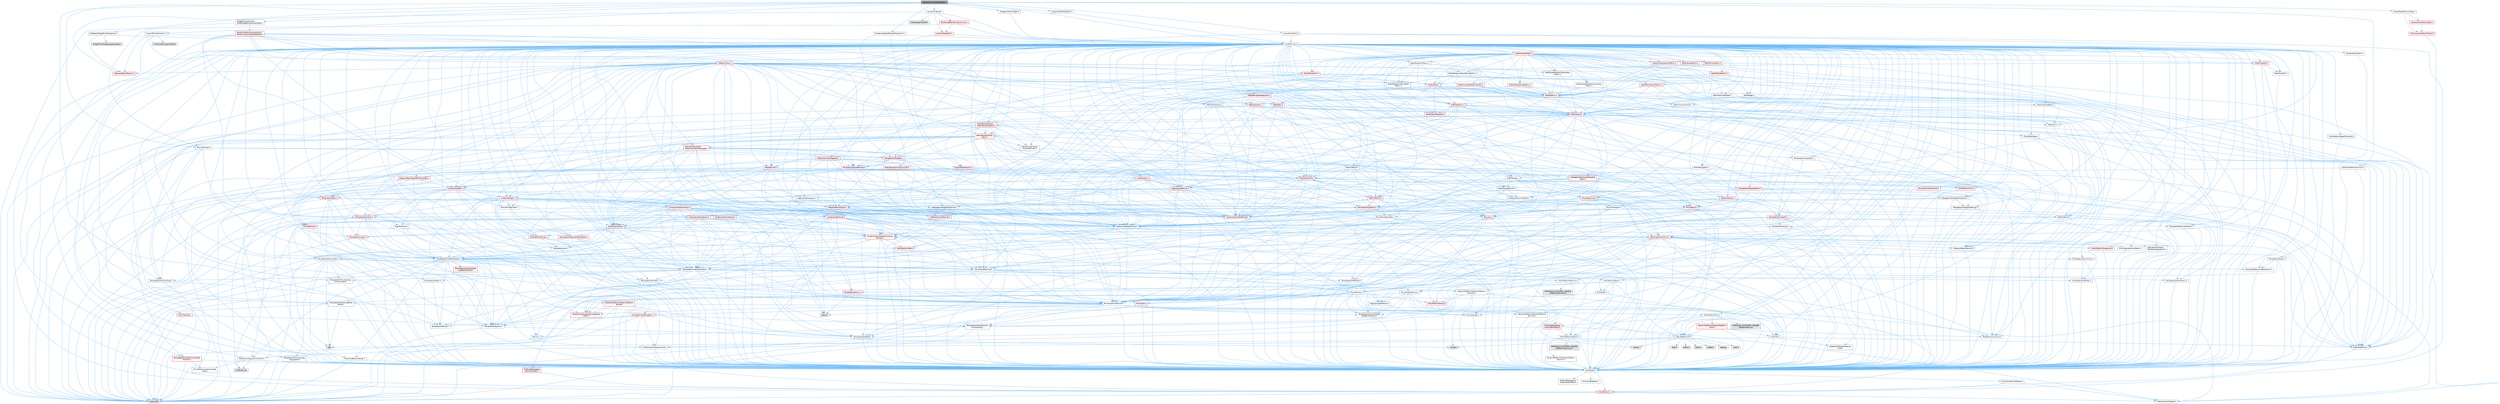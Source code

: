 digraph "DeclarativeSyntaxSupport.h"
{
 // INTERACTIVE_SVG=YES
 // LATEX_PDF_SIZE
  bgcolor="transparent";
  edge [fontname=Helvetica,fontsize=10,labelfontname=Helvetica,labelfontsize=10];
  node [fontname=Helvetica,fontsize=10,shape=box,height=0.2,width=0.4];
  Node1 [id="Node000001",label="DeclarativeSyntaxSupport.h",height=0.2,width=0.4,color="gray40", fillcolor="grey60", style="filled", fontcolor="black",tooltip=" "];
  Node1 -> Node2 [id="edge1_Node000001_Node000002",color="steelblue1",style="solid",tooltip=" "];
  Node2 [id="Node000002",label="CoreMinimal.h",height=0.2,width=0.4,color="grey40", fillcolor="white", style="filled",URL="$d7/d67/CoreMinimal_8h.html",tooltip=" "];
  Node2 -> Node3 [id="edge2_Node000002_Node000003",color="steelblue1",style="solid",tooltip=" "];
  Node3 [id="Node000003",label="CoreTypes.h",height=0.2,width=0.4,color="grey40", fillcolor="white", style="filled",URL="$dc/dec/CoreTypes_8h.html",tooltip=" "];
  Node3 -> Node4 [id="edge3_Node000003_Node000004",color="steelblue1",style="solid",tooltip=" "];
  Node4 [id="Node000004",label="HAL/Platform.h",height=0.2,width=0.4,color="red", fillcolor="#FFF0F0", style="filled",URL="$d9/dd0/Platform_8h.html",tooltip=" "];
  Node4 -> Node7 [id="edge4_Node000004_Node000007",color="steelblue1",style="solid",tooltip=" "];
  Node7 [id="Node000007",label="type_traits",height=0.2,width=0.4,color="grey60", fillcolor="#E0E0E0", style="filled",tooltip=" "];
  Node4 -> Node8 [id="edge5_Node000004_Node000008",color="steelblue1",style="solid",tooltip=" "];
  Node8 [id="Node000008",label="PreprocessorHelpers.h",height=0.2,width=0.4,color="grey40", fillcolor="white", style="filled",URL="$db/ddb/PreprocessorHelpers_8h.html",tooltip=" "];
  Node3 -> Node14 [id="edge6_Node000003_Node000014",color="steelblue1",style="solid",tooltip=" "];
  Node14 [id="Node000014",label="ProfilingDebugging\l/UMemoryDefines.h",height=0.2,width=0.4,color="grey40", fillcolor="white", style="filled",URL="$d2/da2/UMemoryDefines_8h.html",tooltip=" "];
  Node3 -> Node15 [id="edge7_Node000003_Node000015",color="steelblue1",style="solid",tooltip=" "];
  Node15 [id="Node000015",label="Misc/CoreMiscDefines.h",height=0.2,width=0.4,color="grey40", fillcolor="white", style="filled",URL="$da/d38/CoreMiscDefines_8h.html",tooltip=" "];
  Node15 -> Node4 [id="edge8_Node000015_Node000004",color="steelblue1",style="solid",tooltip=" "];
  Node15 -> Node8 [id="edge9_Node000015_Node000008",color="steelblue1",style="solid",tooltip=" "];
  Node3 -> Node16 [id="edge10_Node000003_Node000016",color="steelblue1",style="solid",tooltip=" "];
  Node16 [id="Node000016",label="Misc/CoreDefines.h",height=0.2,width=0.4,color="grey40", fillcolor="white", style="filled",URL="$d3/dd2/CoreDefines_8h.html",tooltip=" "];
  Node2 -> Node17 [id="edge11_Node000002_Node000017",color="steelblue1",style="solid",tooltip=" "];
  Node17 [id="Node000017",label="CoreFwd.h",height=0.2,width=0.4,color="grey40", fillcolor="white", style="filled",URL="$d1/d1e/CoreFwd_8h.html",tooltip=" "];
  Node17 -> Node3 [id="edge12_Node000017_Node000003",color="steelblue1",style="solid",tooltip=" "];
  Node17 -> Node18 [id="edge13_Node000017_Node000018",color="steelblue1",style="solid",tooltip=" "];
  Node18 [id="Node000018",label="Containers/ContainersFwd.h",height=0.2,width=0.4,color="grey40", fillcolor="white", style="filled",URL="$d4/d0a/ContainersFwd_8h.html",tooltip=" "];
  Node18 -> Node4 [id="edge14_Node000018_Node000004",color="steelblue1",style="solid",tooltip=" "];
  Node18 -> Node3 [id="edge15_Node000018_Node000003",color="steelblue1",style="solid",tooltip=" "];
  Node18 -> Node19 [id="edge16_Node000018_Node000019",color="steelblue1",style="solid",tooltip=" "];
  Node19 [id="Node000019",label="Traits/IsContiguousContainer.h",height=0.2,width=0.4,color="grey40", fillcolor="white", style="filled",URL="$d5/d3c/IsContiguousContainer_8h.html",tooltip=" "];
  Node19 -> Node3 [id="edge17_Node000019_Node000003",color="steelblue1",style="solid",tooltip=" "];
  Node19 -> Node20 [id="edge18_Node000019_Node000020",color="steelblue1",style="solid",tooltip=" "];
  Node20 [id="Node000020",label="Misc/StaticAssertComplete\lType.h",height=0.2,width=0.4,color="grey40", fillcolor="white", style="filled",URL="$d5/d4e/StaticAssertCompleteType_8h.html",tooltip=" "];
  Node19 -> Node21 [id="edge19_Node000019_Node000021",color="steelblue1",style="solid",tooltip=" "];
  Node21 [id="Node000021",label="initializer_list",height=0.2,width=0.4,color="grey60", fillcolor="#E0E0E0", style="filled",tooltip=" "];
  Node17 -> Node22 [id="edge20_Node000017_Node000022",color="steelblue1",style="solid",tooltip=" "];
  Node22 [id="Node000022",label="Math/MathFwd.h",height=0.2,width=0.4,color="grey40", fillcolor="white", style="filled",URL="$d2/d10/MathFwd_8h.html",tooltip=" "];
  Node22 -> Node4 [id="edge21_Node000022_Node000004",color="steelblue1",style="solid",tooltip=" "];
  Node17 -> Node23 [id="edge22_Node000017_Node000023",color="steelblue1",style="solid",tooltip=" "];
  Node23 [id="Node000023",label="UObject/UObjectHierarchy\lFwd.h",height=0.2,width=0.4,color="grey40", fillcolor="white", style="filled",URL="$d3/d13/UObjectHierarchyFwd_8h.html",tooltip=" "];
  Node2 -> Node23 [id="edge23_Node000002_Node000023",color="steelblue1",style="solid",tooltip=" "];
  Node2 -> Node18 [id="edge24_Node000002_Node000018",color="steelblue1",style="solid",tooltip=" "];
  Node2 -> Node24 [id="edge25_Node000002_Node000024",color="steelblue1",style="solid",tooltip=" "];
  Node24 [id="Node000024",label="Misc/VarArgs.h",height=0.2,width=0.4,color="grey40", fillcolor="white", style="filled",URL="$d5/d6f/VarArgs_8h.html",tooltip=" "];
  Node24 -> Node3 [id="edge26_Node000024_Node000003",color="steelblue1",style="solid",tooltip=" "];
  Node2 -> Node25 [id="edge27_Node000002_Node000025",color="steelblue1",style="solid",tooltip=" "];
  Node25 [id="Node000025",label="Logging/LogVerbosity.h",height=0.2,width=0.4,color="grey40", fillcolor="white", style="filled",URL="$d2/d8f/LogVerbosity_8h.html",tooltip=" "];
  Node25 -> Node3 [id="edge28_Node000025_Node000003",color="steelblue1",style="solid",tooltip=" "];
  Node2 -> Node26 [id="edge29_Node000002_Node000026",color="steelblue1",style="solid",tooltip=" "];
  Node26 [id="Node000026",label="Misc/OutputDevice.h",height=0.2,width=0.4,color="grey40", fillcolor="white", style="filled",URL="$d7/d32/OutputDevice_8h.html",tooltip=" "];
  Node26 -> Node17 [id="edge30_Node000026_Node000017",color="steelblue1",style="solid",tooltip=" "];
  Node26 -> Node3 [id="edge31_Node000026_Node000003",color="steelblue1",style="solid",tooltip=" "];
  Node26 -> Node25 [id="edge32_Node000026_Node000025",color="steelblue1",style="solid",tooltip=" "];
  Node26 -> Node24 [id="edge33_Node000026_Node000024",color="steelblue1",style="solid",tooltip=" "];
  Node26 -> Node27 [id="edge34_Node000026_Node000027",color="steelblue1",style="solid",tooltip=" "];
  Node27 [id="Node000027",label="Templates/IsArrayOrRefOf\lTypeByPredicate.h",height=0.2,width=0.4,color="grey40", fillcolor="white", style="filled",URL="$d6/da1/IsArrayOrRefOfTypeByPredicate_8h.html",tooltip=" "];
  Node27 -> Node3 [id="edge35_Node000027_Node000003",color="steelblue1",style="solid",tooltip=" "];
  Node26 -> Node28 [id="edge36_Node000026_Node000028",color="steelblue1",style="solid",tooltip=" "];
  Node28 [id="Node000028",label="Templates/IsValidVariadic\lFunctionArg.h",height=0.2,width=0.4,color="grey40", fillcolor="white", style="filled",URL="$d0/dc8/IsValidVariadicFunctionArg_8h.html",tooltip=" "];
  Node28 -> Node3 [id="edge37_Node000028_Node000003",color="steelblue1",style="solid",tooltip=" "];
  Node28 -> Node29 [id="edge38_Node000028_Node000029",color="steelblue1",style="solid",tooltip=" "];
  Node29 [id="Node000029",label="IsEnum.h",height=0.2,width=0.4,color="grey40", fillcolor="white", style="filled",URL="$d4/de5/IsEnum_8h.html",tooltip=" "];
  Node28 -> Node7 [id="edge39_Node000028_Node000007",color="steelblue1",style="solid",tooltip=" "];
  Node26 -> Node30 [id="edge40_Node000026_Node000030",color="steelblue1",style="solid",tooltip=" "];
  Node30 [id="Node000030",label="Traits/IsCharEncodingCompatible\lWith.h",height=0.2,width=0.4,color="red", fillcolor="#FFF0F0", style="filled",URL="$df/dd1/IsCharEncodingCompatibleWith_8h.html",tooltip=" "];
  Node30 -> Node7 [id="edge41_Node000030_Node000007",color="steelblue1",style="solid",tooltip=" "];
  Node2 -> Node32 [id="edge42_Node000002_Node000032",color="steelblue1",style="solid",tooltip=" "];
  Node32 [id="Node000032",label="HAL/PlatformCrt.h",height=0.2,width=0.4,color="grey40", fillcolor="white", style="filled",URL="$d8/d75/PlatformCrt_8h.html",tooltip=" "];
  Node32 -> Node33 [id="edge43_Node000032_Node000033",color="steelblue1",style="solid",tooltip=" "];
  Node33 [id="Node000033",label="new",height=0.2,width=0.4,color="grey60", fillcolor="#E0E0E0", style="filled",tooltip=" "];
  Node32 -> Node34 [id="edge44_Node000032_Node000034",color="steelblue1",style="solid",tooltip=" "];
  Node34 [id="Node000034",label="wchar.h",height=0.2,width=0.4,color="grey60", fillcolor="#E0E0E0", style="filled",tooltip=" "];
  Node32 -> Node35 [id="edge45_Node000032_Node000035",color="steelblue1",style="solid",tooltip=" "];
  Node35 [id="Node000035",label="stddef.h",height=0.2,width=0.4,color="grey60", fillcolor="#E0E0E0", style="filled",tooltip=" "];
  Node32 -> Node36 [id="edge46_Node000032_Node000036",color="steelblue1",style="solid",tooltip=" "];
  Node36 [id="Node000036",label="stdlib.h",height=0.2,width=0.4,color="grey60", fillcolor="#E0E0E0", style="filled",tooltip=" "];
  Node32 -> Node37 [id="edge47_Node000032_Node000037",color="steelblue1",style="solid",tooltip=" "];
  Node37 [id="Node000037",label="stdio.h",height=0.2,width=0.4,color="grey60", fillcolor="#E0E0E0", style="filled",tooltip=" "];
  Node32 -> Node38 [id="edge48_Node000032_Node000038",color="steelblue1",style="solid",tooltip=" "];
  Node38 [id="Node000038",label="stdarg.h",height=0.2,width=0.4,color="grey60", fillcolor="#E0E0E0", style="filled",tooltip=" "];
  Node32 -> Node39 [id="edge49_Node000032_Node000039",color="steelblue1",style="solid",tooltip=" "];
  Node39 [id="Node000039",label="math.h",height=0.2,width=0.4,color="grey60", fillcolor="#E0E0E0", style="filled",tooltip=" "];
  Node32 -> Node40 [id="edge50_Node000032_Node000040",color="steelblue1",style="solid",tooltip=" "];
  Node40 [id="Node000040",label="float.h",height=0.2,width=0.4,color="grey60", fillcolor="#E0E0E0", style="filled",tooltip=" "];
  Node32 -> Node41 [id="edge51_Node000032_Node000041",color="steelblue1",style="solid",tooltip=" "];
  Node41 [id="Node000041",label="string.h",height=0.2,width=0.4,color="grey60", fillcolor="#E0E0E0", style="filled",tooltip=" "];
  Node2 -> Node42 [id="edge52_Node000002_Node000042",color="steelblue1",style="solid",tooltip=" "];
  Node42 [id="Node000042",label="HAL/PlatformMisc.h",height=0.2,width=0.4,color="grey40", fillcolor="white", style="filled",URL="$d0/df5/PlatformMisc_8h.html",tooltip=" "];
  Node42 -> Node3 [id="edge53_Node000042_Node000003",color="steelblue1",style="solid",tooltip=" "];
  Node42 -> Node43 [id="edge54_Node000042_Node000043",color="steelblue1",style="solid",tooltip=" "];
  Node43 [id="Node000043",label="GenericPlatform/GenericPlatform\lMisc.h",height=0.2,width=0.4,color="red", fillcolor="#FFF0F0", style="filled",URL="$db/d9a/GenericPlatformMisc_8h.html",tooltip=" "];
  Node43 -> Node17 [id="edge55_Node000043_Node000017",color="steelblue1",style="solid",tooltip=" "];
  Node43 -> Node3 [id="edge56_Node000043_Node000003",color="steelblue1",style="solid",tooltip=" "];
  Node43 -> Node32 [id="edge57_Node000043_Node000032",color="steelblue1",style="solid",tooltip=" "];
  Node43 -> Node47 [id="edge58_Node000043_Node000047",color="steelblue1",style="solid",tooltip=" "];
  Node47 [id="Node000047",label="Math/NumericLimits.h",height=0.2,width=0.4,color="grey40", fillcolor="white", style="filled",URL="$df/d1b/NumericLimits_8h.html",tooltip=" "];
  Node47 -> Node3 [id="edge59_Node000047_Node000003",color="steelblue1",style="solid",tooltip=" "];
  Node42 -> Node52 [id="edge60_Node000042_Node000052",color="steelblue1",style="solid",tooltip=" "];
  Node52 [id="Node000052",label="COMPILED_PLATFORM_HEADER\l(PlatformMisc.h)",height=0.2,width=0.4,color="grey60", fillcolor="#E0E0E0", style="filled",tooltip=" "];
  Node42 -> Node53 [id="edge61_Node000042_Node000053",color="steelblue1",style="solid",tooltip=" "];
  Node53 [id="Node000053",label="ProfilingDebugging\l/CpuProfilerTrace.h",height=0.2,width=0.4,color="red", fillcolor="#FFF0F0", style="filled",URL="$da/dcb/CpuProfilerTrace_8h.html",tooltip=" "];
  Node53 -> Node3 [id="edge62_Node000053_Node000003",color="steelblue1",style="solid",tooltip=" "];
  Node53 -> Node18 [id="edge63_Node000053_Node000018",color="steelblue1",style="solid",tooltip=" "];
  Node53 -> Node54 [id="edge64_Node000053_Node000054",color="steelblue1",style="solid",tooltip=" "];
  Node54 [id="Node000054",label="HAL/PlatformAtomics.h",height=0.2,width=0.4,color="grey40", fillcolor="white", style="filled",URL="$d3/d36/PlatformAtomics_8h.html",tooltip=" "];
  Node54 -> Node3 [id="edge65_Node000054_Node000003",color="steelblue1",style="solid",tooltip=" "];
  Node54 -> Node55 [id="edge66_Node000054_Node000055",color="steelblue1",style="solid",tooltip=" "];
  Node55 [id="Node000055",label="GenericPlatform/GenericPlatform\lAtomics.h",height=0.2,width=0.4,color="grey40", fillcolor="white", style="filled",URL="$da/d72/GenericPlatformAtomics_8h.html",tooltip=" "];
  Node55 -> Node3 [id="edge67_Node000055_Node000003",color="steelblue1",style="solid",tooltip=" "];
  Node54 -> Node56 [id="edge68_Node000054_Node000056",color="steelblue1",style="solid",tooltip=" "];
  Node56 [id="Node000056",label="COMPILED_PLATFORM_HEADER\l(PlatformAtomics.h)",height=0.2,width=0.4,color="grey60", fillcolor="#E0E0E0", style="filled",tooltip=" "];
  Node53 -> Node8 [id="edge69_Node000053_Node000008",color="steelblue1",style="solid",tooltip=" "];
  Node2 -> Node61 [id="edge70_Node000002_Node000061",color="steelblue1",style="solid",tooltip=" "];
  Node61 [id="Node000061",label="Misc/AssertionMacros.h",height=0.2,width=0.4,color="grey40", fillcolor="white", style="filled",URL="$d0/dfa/AssertionMacros_8h.html",tooltip=" "];
  Node61 -> Node3 [id="edge71_Node000061_Node000003",color="steelblue1",style="solid",tooltip=" "];
  Node61 -> Node4 [id="edge72_Node000061_Node000004",color="steelblue1",style="solid",tooltip=" "];
  Node61 -> Node42 [id="edge73_Node000061_Node000042",color="steelblue1",style="solid",tooltip=" "];
  Node61 -> Node8 [id="edge74_Node000061_Node000008",color="steelblue1",style="solid",tooltip=" "];
  Node61 -> Node62 [id="edge75_Node000061_Node000062",color="steelblue1",style="solid",tooltip=" "];
  Node62 [id="Node000062",label="Templates/EnableIf.h",height=0.2,width=0.4,color="grey40", fillcolor="white", style="filled",URL="$d7/d60/EnableIf_8h.html",tooltip=" "];
  Node62 -> Node3 [id="edge76_Node000062_Node000003",color="steelblue1",style="solid",tooltip=" "];
  Node61 -> Node27 [id="edge77_Node000061_Node000027",color="steelblue1",style="solid",tooltip=" "];
  Node61 -> Node28 [id="edge78_Node000061_Node000028",color="steelblue1",style="solid",tooltip=" "];
  Node61 -> Node30 [id="edge79_Node000061_Node000030",color="steelblue1",style="solid",tooltip=" "];
  Node61 -> Node24 [id="edge80_Node000061_Node000024",color="steelblue1",style="solid",tooltip=" "];
  Node61 -> Node63 [id="edge81_Node000061_Node000063",color="steelblue1",style="solid",tooltip=" "];
  Node63 [id="Node000063",label="String/FormatStringSan.h",height=0.2,width=0.4,color="red", fillcolor="#FFF0F0", style="filled",URL="$d3/d8b/FormatStringSan_8h.html",tooltip=" "];
  Node63 -> Node7 [id="edge82_Node000063_Node000007",color="steelblue1",style="solid",tooltip=" "];
  Node63 -> Node3 [id="edge83_Node000063_Node000003",color="steelblue1",style="solid",tooltip=" "];
  Node63 -> Node64 [id="edge84_Node000063_Node000064",color="steelblue1",style="solid",tooltip=" "];
  Node64 [id="Node000064",label="Templates/Requires.h",height=0.2,width=0.4,color="grey40", fillcolor="white", style="filled",URL="$dc/d96/Requires_8h.html",tooltip=" "];
  Node64 -> Node62 [id="edge85_Node000064_Node000062",color="steelblue1",style="solid",tooltip=" "];
  Node64 -> Node7 [id="edge86_Node000064_Node000007",color="steelblue1",style="solid",tooltip=" "];
  Node63 -> Node65 [id="edge87_Node000063_Node000065",color="steelblue1",style="solid",tooltip=" "];
  Node65 [id="Node000065",label="Templates/Identity.h",height=0.2,width=0.4,color="grey40", fillcolor="white", style="filled",URL="$d0/dd5/Identity_8h.html",tooltip=" "];
  Node63 -> Node28 [id="edge88_Node000063_Node000028",color="steelblue1",style="solid",tooltip=" "];
  Node63 -> Node18 [id="edge89_Node000063_Node000018",color="steelblue1",style="solid",tooltip=" "];
  Node61 -> Node69 [id="edge90_Node000061_Node000069",color="steelblue1",style="solid",tooltip=" "];
  Node69 [id="Node000069",label="atomic",height=0.2,width=0.4,color="grey60", fillcolor="#E0E0E0", style="filled",tooltip=" "];
  Node2 -> Node70 [id="edge91_Node000002_Node000070",color="steelblue1",style="solid",tooltip=" "];
  Node70 [id="Node000070",label="Templates/IsPointer.h",height=0.2,width=0.4,color="grey40", fillcolor="white", style="filled",URL="$d7/d05/IsPointer_8h.html",tooltip=" "];
  Node70 -> Node3 [id="edge92_Node000070_Node000003",color="steelblue1",style="solid",tooltip=" "];
  Node2 -> Node71 [id="edge93_Node000002_Node000071",color="steelblue1",style="solid",tooltip=" "];
  Node71 [id="Node000071",label="HAL/PlatformMemory.h",height=0.2,width=0.4,color="grey40", fillcolor="white", style="filled",URL="$de/d68/PlatformMemory_8h.html",tooltip=" "];
  Node71 -> Node3 [id="edge94_Node000071_Node000003",color="steelblue1",style="solid",tooltip=" "];
  Node71 -> Node72 [id="edge95_Node000071_Node000072",color="steelblue1",style="solid",tooltip=" "];
  Node72 [id="Node000072",label="GenericPlatform/GenericPlatform\lMemory.h",height=0.2,width=0.4,color="grey40", fillcolor="white", style="filled",URL="$dd/d22/GenericPlatformMemory_8h.html",tooltip=" "];
  Node72 -> Node17 [id="edge96_Node000072_Node000017",color="steelblue1",style="solid",tooltip=" "];
  Node72 -> Node3 [id="edge97_Node000072_Node000003",color="steelblue1",style="solid",tooltip=" "];
  Node72 -> Node73 [id="edge98_Node000072_Node000073",color="steelblue1",style="solid",tooltip=" "];
  Node73 [id="Node000073",label="HAL/PlatformString.h",height=0.2,width=0.4,color="red", fillcolor="#FFF0F0", style="filled",URL="$db/db5/PlatformString_8h.html",tooltip=" "];
  Node73 -> Node3 [id="edge99_Node000073_Node000003",color="steelblue1",style="solid",tooltip=" "];
  Node72 -> Node41 [id="edge100_Node000072_Node000041",color="steelblue1",style="solid",tooltip=" "];
  Node72 -> Node34 [id="edge101_Node000072_Node000034",color="steelblue1",style="solid",tooltip=" "];
  Node71 -> Node75 [id="edge102_Node000071_Node000075",color="steelblue1",style="solid",tooltip=" "];
  Node75 [id="Node000075",label="COMPILED_PLATFORM_HEADER\l(PlatformMemory.h)",height=0.2,width=0.4,color="grey60", fillcolor="#E0E0E0", style="filled",tooltip=" "];
  Node2 -> Node54 [id="edge103_Node000002_Node000054",color="steelblue1",style="solid",tooltip=" "];
  Node2 -> Node76 [id="edge104_Node000002_Node000076",color="steelblue1",style="solid",tooltip=" "];
  Node76 [id="Node000076",label="Misc/Exec.h",height=0.2,width=0.4,color="grey40", fillcolor="white", style="filled",URL="$de/ddb/Exec_8h.html",tooltip=" "];
  Node76 -> Node3 [id="edge105_Node000076_Node000003",color="steelblue1",style="solid",tooltip=" "];
  Node76 -> Node61 [id="edge106_Node000076_Node000061",color="steelblue1",style="solid",tooltip=" "];
  Node2 -> Node77 [id="edge107_Node000002_Node000077",color="steelblue1",style="solid",tooltip=" "];
  Node77 [id="Node000077",label="HAL/MemoryBase.h",height=0.2,width=0.4,color="grey40", fillcolor="white", style="filled",URL="$d6/d9f/MemoryBase_8h.html",tooltip=" "];
  Node77 -> Node3 [id="edge108_Node000077_Node000003",color="steelblue1",style="solid",tooltip=" "];
  Node77 -> Node54 [id="edge109_Node000077_Node000054",color="steelblue1",style="solid",tooltip=" "];
  Node77 -> Node32 [id="edge110_Node000077_Node000032",color="steelblue1",style="solid",tooltip=" "];
  Node77 -> Node76 [id="edge111_Node000077_Node000076",color="steelblue1",style="solid",tooltip=" "];
  Node77 -> Node26 [id="edge112_Node000077_Node000026",color="steelblue1",style="solid",tooltip=" "];
  Node77 -> Node78 [id="edge113_Node000077_Node000078",color="steelblue1",style="solid",tooltip=" "];
  Node78 [id="Node000078",label="Templates/Atomic.h",height=0.2,width=0.4,color="red", fillcolor="#FFF0F0", style="filled",URL="$d3/d91/Atomic_8h.html",tooltip=" "];
  Node78 -> Node69 [id="edge114_Node000078_Node000069",color="steelblue1",style="solid",tooltip=" "];
  Node2 -> Node87 [id="edge115_Node000002_Node000087",color="steelblue1",style="solid",tooltip=" "];
  Node87 [id="Node000087",label="HAL/UnrealMemory.h",height=0.2,width=0.4,color="grey40", fillcolor="white", style="filled",URL="$d9/d96/UnrealMemory_8h.html",tooltip=" "];
  Node87 -> Node3 [id="edge116_Node000087_Node000003",color="steelblue1",style="solid",tooltip=" "];
  Node87 -> Node72 [id="edge117_Node000087_Node000072",color="steelblue1",style="solid",tooltip=" "];
  Node87 -> Node77 [id="edge118_Node000087_Node000077",color="steelblue1",style="solid",tooltip=" "];
  Node87 -> Node71 [id="edge119_Node000087_Node000071",color="steelblue1",style="solid",tooltip=" "];
  Node87 -> Node88 [id="edge120_Node000087_Node000088",color="steelblue1",style="solid",tooltip=" "];
  Node88 [id="Node000088",label="ProfilingDebugging\l/MemoryTrace.h",height=0.2,width=0.4,color="red", fillcolor="#FFF0F0", style="filled",URL="$da/dd7/MemoryTrace_8h.html",tooltip=" "];
  Node88 -> Node4 [id="edge121_Node000088_Node000004",color="steelblue1",style="solid",tooltip=" "];
  Node87 -> Node70 [id="edge122_Node000087_Node000070",color="steelblue1",style="solid",tooltip=" "];
  Node2 -> Node89 [id="edge123_Node000002_Node000089",color="steelblue1",style="solid",tooltip=" "];
  Node89 [id="Node000089",label="Templates/IsArithmetic.h",height=0.2,width=0.4,color="grey40", fillcolor="white", style="filled",URL="$d2/d5d/IsArithmetic_8h.html",tooltip=" "];
  Node89 -> Node3 [id="edge124_Node000089_Node000003",color="steelblue1",style="solid",tooltip=" "];
  Node2 -> Node83 [id="edge125_Node000002_Node000083",color="steelblue1",style="solid",tooltip=" "];
  Node83 [id="Node000083",label="Templates/AndOrNot.h",height=0.2,width=0.4,color="grey40", fillcolor="white", style="filled",URL="$db/d0a/AndOrNot_8h.html",tooltip=" "];
  Node83 -> Node3 [id="edge126_Node000083_Node000003",color="steelblue1",style="solid",tooltip=" "];
  Node2 -> Node90 [id="edge127_Node000002_Node000090",color="steelblue1",style="solid",tooltip=" "];
  Node90 [id="Node000090",label="Templates/IsPODType.h",height=0.2,width=0.4,color="grey40", fillcolor="white", style="filled",URL="$d7/db1/IsPODType_8h.html",tooltip=" "];
  Node90 -> Node3 [id="edge128_Node000090_Node000003",color="steelblue1",style="solid",tooltip=" "];
  Node2 -> Node91 [id="edge129_Node000002_Node000091",color="steelblue1",style="solid",tooltip=" "];
  Node91 [id="Node000091",label="Templates/IsUECoreType.h",height=0.2,width=0.4,color="grey40", fillcolor="white", style="filled",URL="$d1/db8/IsUECoreType_8h.html",tooltip=" "];
  Node91 -> Node3 [id="edge130_Node000091_Node000003",color="steelblue1",style="solid",tooltip=" "];
  Node91 -> Node7 [id="edge131_Node000091_Node000007",color="steelblue1",style="solid",tooltip=" "];
  Node2 -> Node84 [id="edge132_Node000002_Node000084",color="steelblue1",style="solid",tooltip=" "];
  Node84 [id="Node000084",label="Templates/IsTriviallyCopy\lConstructible.h",height=0.2,width=0.4,color="grey40", fillcolor="white", style="filled",URL="$d3/d78/IsTriviallyCopyConstructible_8h.html",tooltip=" "];
  Node84 -> Node3 [id="edge133_Node000084_Node000003",color="steelblue1",style="solid",tooltip=" "];
  Node84 -> Node7 [id="edge134_Node000084_Node000007",color="steelblue1",style="solid",tooltip=" "];
  Node2 -> Node92 [id="edge135_Node000002_Node000092",color="steelblue1",style="solid",tooltip=" "];
  Node92 [id="Node000092",label="Templates/UnrealTypeTraits.h",height=0.2,width=0.4,color="grey40", fillcolor="white", style="filled",URL="$d2/d2d/UnrealTypeTraits_8h.html",tooltip=" "];
  Node92 -> Node3 [id="edge136_Node000092_Node000003",color="steelblue1",style="solid",tooltip=" "];
  Node92 -> Node70 [id="edge137_Node000092_Node000070",color="steelblue1",style="solid",tooltip=" "];
  Node92 -> Node61 [id="edge138_Node000092_Node000061",color="steelblue1",style="solid",tooltip=" "];
  Node92 -> Node83 [id="edge139_Node000092_Node000083",color="steelblue1",style="solid",tooltip=" "];
  Node92 -> Node62 [id="edge140_Node000092_Node000062",color="steelblue1",style="solid",tooltip=" "];
  Node92 -> Node89 [id="edge141_Node000092_Node000089",color="steelblue1",style="solid",tooltip=" "];
  Node92 -> Node29 [id="edge142_Node000092_Node000029",color="steelblue1",style="solid",tooltip=" "];
  Node92 -> Node93 [id="edge143_Node000092_Node000093",color="steelblue1",style="solid",tooltip=" "];
  Node93 [id="Node000093",label="Templates/Models.h",height=0.2,width=0.4,color="grey40", fillcolor="white", style="filled",URL="$d3/d0c/Models_8h.html",tooltip=" "];
  Node93 -> Node65 [id="edge144_Node000093_Node000065",color="steelblue1",style="solid",tooltip=" "];
  Node92 -> Node90 [id="edge145_Node000092_Node000090",color="steelblue1",style="solid",tooltip=" "];
  Node92 -> Node91 [id="edge146_Node000092_Node000091",color="steelblue1",style="solid",tooltip=" "];
  Node92 -> Node84 [id="edge147_Node000092_Node000084",color="steelblue1",style="solid",tooltip=" "];
  Node2 -> Node62 [id="edge148_Node000002_Node000062",color="steelblue1",style="solid",tooltip=" "];
  Node2 -> Node94 [id="edge149_Node000002_Node000094",color="steelblue1",style="solid",tooltip=" "];
  Node94 [id="Node000094",label="Templates/RemoveReference.h",height=0.2,width=0.4,color="grey40", fillcolor="white", style="filled",URL="$da/dbe/RemoveReference_8h.html",tooltip=" "];
  Node94 -> Node3 [id="edge150_Node000094_Node000003",color="steelblue1",style="solid",tooltip=" "];
  Node2 -> Node95 [id="edge151_Node000002_Node000095",color="steelblue1",style="solid",tooltip=" "];
  Node95 [id="Node000095",label="Templates/IntegralConstant.h",height=0.2,width=0.4,color="grey40", fillcolor="white", style="filled",URL="$db/d1b/IntegralConstant_8h.html",tooltip=" "];
  Node95 -> Node3 [id="edge152_Node000095_Node000003",color="steelblue1",style="solid",tooltip=" "];
  Node2 -> Node96 [id="edge153_Node000002_Node000096",color="steelblue1",style="solid",tooltip=" "];
  Node96 [id="Node000096",label="Templates/IsClass.h",height=0.2,width=0.4,color="grey40", fillcolor="white", style="filled",URL="$db/dcb/IsClass_8h.html",tooltip=" "];
  Node96 -> Node3 [id="edge154_Node000096_Node000003",color="steelblue1",style="solid",tooltip=" "];
  Node2 -> Node97 [id="edge155_Node000002_Node000097",color="steelblue1",style="solid",tooltip=" "];
  Node97 [id="Node000097",label="Templates/TypeCompatible\lBytes.h",height=0.2,width=0.4,color="grey40", fillcolor="white", style="filled",URL="$df/d0a/TypeCompatibleBytes_8h.html",tooltip=" "];
  Node97 -> Node3 [id="edge156_Node000097_Node000003",color="steelblue1",style="solid",tooltip=" "];
  Node97 -> Node41 [id="edge157_Node000097_Node000041",color="steelblue1",style="solid",tooltip=" "];
  Node97 -> Node33 [id="edge158_Node000097_Node000033",color="steelblue1",style="solid",tooltip=" "];
  Node97 -> Node7 [id="edge159_Node000097_Node000007",color="steelblue1",style="solid",tooltip=" "];
  Node2 -> Node19 [id="edge160_Node000002_Node000019",color="steelblue1",style="solid",tooltip=" "];
  Node2 -> Node98 [id="edge161_Node000002_Node000098",color="steelblue1",style="solid",tooltip=" "];
  Node98 [id="Node000098",label="Templates/UnrealTemplate.h",height=0.2,width=0.4,color="grey40", fillcolor="white", style="filled",URL="$d4/d24/UnrealTemplate_8h.html",tooltip=" "];
  Node98 -> Node3 [id="edge162_Node000098_Node000003",color="steelblue1",style="solid",tooltip=" "];
  Node98 -> Node70 [id="edge163_Node000098_Node000070",color="steelblue1",style="solid",tooltip=" "];
  Node98 -> Node87 [id="edge164_Node000098_Node000087",color="steelblue1",style="solid",tooltip=" "];
  Node98 -> Node99 [id="edge165_Node000098_Node000099",color="steelblue1",style="solid",tooltip=" "];
  Node99 [id="Node000099",label="Templates/CopyQualifiers\lAndRefsFromTo.h",height=0.2,width=0.4,color="red", fillcolor="#FFF0F0", style="filled",URL="$d3/db3/CopyQualifiersAndRefsFromTo_8h.html",tooltip=" "];
  Node98 -> Node92 [id="edge166_Node000098_Node000092",color="steelblue1",style="solid",tooltip=" "];
  Node98 -> Node94 [id="edge167_Node000098_Node000094",color="steelblue1",style="solid",tooltip=" "];
  Node98 -> Node64 [id="edge168_Node000098_Node000064",color="steelblue1",style="solid",tooltip=" "];
  Node98 -> Node97 [id="edge169_Node000098_Node000097",color="steelblue1",style="solid",tooltip=" "];
  Node98 -> Node65 [id="edge170_Node000098_Node000065",color="steelblue1",style="solid",tooltip=" "];
  Node98 -> Node19 [id="edge171_Node000098_Node000019",color="steelblue1",style="solid",tooltip=" "];
  Node98 -> Node101 [id="edge172_Node000098_Node000101",color="steelblue1",style="solid",tooltip=" "];
  Node101 [id="Node000101",label="Traits/UseBitwiseSwap.h",height=0.2,width=0.4,color="grey40", fillcolor="white", style="filled",URL="$db/df3/UseBitwiseSwap_8h.html",tooltip=" "];
  Node101 -> Node3 [id="edge173_Node000101_Node000003",color="steelblue1",style="solid",tooltip=" "];
  Node101 -> Node7 [id="edge174_Node000101_Node000007",color="steelblue1",style="solid",tooltip=" "];
  Node98 -> Node7 [id="edge175_Node000098_Node000007",color="steelblue1",style="solid",tooltip=" "];
  Node2 -> Node47 [id="edge176_Node000002_Node000047",color="steelblue1",style="solid",tooltip=" "];
  Node2 -> Node102 [id="edge177_Node000002_Node000102",color="steelblue1",style="solid",tooltip=" "];
  Node102 [id="Node000102",label="HAL/PlatformMath.h",height=0.2,width=0.4,color="red", fillcolor="#FFF0F0", style="filled",URL="$dc/d53/PlatformMath_8h.html",tooltip=" "];
  Node102 -> Node3 [id="edge178_Node000102_Node000003",color="steelblue1",style="solid",tooltip=" "];
  Node2 -> Node85 [id="edge179_Node000002_Node000085",color="steelblue1",style="solid",tooltip=" "];
  Node85 [id="Node000085",label="Templates/IsTriviallyCopy\lAssignable.h",height=0.2,width=0.4,color="grey40", fillcolor="white", style="filled",URL="$d2/df2/IsTriviallyCopyAssignable_8h.html",tooltip=" "];
  Node85 -> Node3 [id="edge180_Node000085_Node000003",color="steelblue1",style="solid",tooltip=" "];
  Node85 -> Node7 [id="edge181_Node000085_Node000007",color="steelblue1",style="solid",tooltip=" "];
  Node2 -> Node110 [id="edge182_Node000002_Node000110",color="steelblue1",style="solid",tooltip=" "];
  Node110 [id="Node000110",label="Templates/MemoryOps.h",height=0.2,width=0.4,color="grey40", fillcolor="white", style="filled",URL="$db/dea/MemoryOps_8h.html",tooltip=" "];
  Node110 -> Node3 [id="edge183_Node000110_Node000003",color="steelblue1",style="solid",tooltip=" "];
  Node110 -> Node87 [id="edge184_Node000110_Node000087",color="steelblue1",style="solid",tooltip=" "];
  Node110 -> Node85 [id="edge185_Node000110_Node000085",color="steelblue1",style="solid",tooltip=" "];
  Node110 -> Node84 [id="edge186_Node000110_Node000084",color="steelblue1",style="solid",tooltip=" "];
  Node110 -> Node64 [id="edge187_Node000110_Node000064",color="steelblue1",style="solid",tooltip=" "];
  Node110 -> Node92 [id="edge188_Node000110_Node000092",color="steelblue1",style="solid",tooltip=" "];
  Node110 -> Node101 [id="edge189_Node000110_Node000101",color="steelblue1",style="solid",tooltip=" "];
  Node110 -> Node33 [id="edge190_Node000110_Node000033",color="steelblue1",style="solid",tooltip=" "];
  Node110 -> Node7 [id="edge191_Node000110_Node000007",color="steelblue1",style="solid",tooltip=" "];
  Node2 -> Node111 [id="edge192_Node000002_Node000111",color="steelblue1",style="solid",tooltip=" "];
  Node111 [id="Node000111",label="Containers/ContainerAllocation\lPolicies.h",height=0.2,width=0.4,color="red", fillcolor="#FFF0F0", style="filled",URL="$d7/dff/ContainerAllocationPolicies_8h.html",tooltip=" "];
  Node111 -> Node3 [id="edge193_Node000111_Node000003",color="steelblue1",style="solid",tooltip=" "];
  Node111 -> Node111 [id="edge194_Node000111_Node000111",color="steelblue1",style="solid",tooltip=" "];
  Node111 -> Node102 [id="edge195_Node000111_Node000102",color="steelblue1",style="solid",tooltip=" "];
  Node111 -> Node87 [id="edge196_Node000111_Node000087",color="steelblue1",style="solid",tooltip=" "];
  Node111 -> Node47 [id="edge197_Node000111_Node000047",color="steelblue1",style="solid",tooltip=" "];
  Node111 -> Node61 [id="edge198_Node000111_Node000061",color="steelblue1",style="solid",tooltip=" "];
  Node111 -> Node110 [id="edge199_Node000111_Node000110",color="steelblue1",style="solid",tooltip=" "];
  Node111 -> Node97 [id="edge200_Node000111_Node000097",color="steelblue1",style="solid",tooltip=" "];
  Node111 -> Node7 [id="edge201_Node000111_Node000007",color="steelblue1",style="solid",tooltip=" "];
  Node2 -> Node114 [id="edge202_Node000002_Node000114",color="steelblue1",style="solid",tooltip=" "];
  Node114 [id="Node000114",label="Templates/IsEnumClass.h",height=0.2,width=0.4,color="grey40", fillcolor="white", style="filled",URL="$d7/d15/IsEnumClass_8h.html",tooltip=" "];
  Node114 -> Node3 [id="edge203_Node000114_Node000003",color="steelblue1",style="solid",tooltip=" "];
  Node114 -> Node83 [id="edge204_Node000114_Node000083",color="steelblue1",style="solid",tooltip=" "];
  Node2 -> Node115 [id="edge205_Node000002_Node000115",color="steelblue1",style="solid",tooltip=" "];
  Node115 [id="Node000115",label="HAL/PlatformProperties.h",height=0.2,width=0.4,color="red", fillcolor="#FFF0F0", style="filled",URL="$d9/db0/PlatformProperties_8h.html",tooltip=" "];
  Node115 -> Node3 [id="edge206_Node000115_Node000003",color="steelblue1",style="solid",tooltip=" "];
  Node2 -> Node118 [id="edge207_Node000002_Node000118",color="steelblue1",style="solid",tooltip=" "];
  Node118 [id="Node000118",label="Misc/EngineVersionBase.h",height=0.2,width=0.4,color="grey40", fillcolor="white", style="filled",URL="$d5/d2b/EngineVersionBase_8h.html",tooltip=" "];
  Node118 -> Node3 [id="edge208_Node000118_Node000003",color="steelblue1",style="solid",tooltip=" "];
  Node2 -> Node119 [id="edge209_Node000002_Node000119",color="steelblue1",style="solid",tooltip=" "];
  Node119 [id="Node000119",label="Internationalization\l/TextNamespaceFwd.h",height=0.2,width=0.4,color="grey40", fillcolor="white", style="filled",URL="$d8/d97/TextNamespaceFwd_8h.html",tooltip=" "];
  Node119 -> Node3 [id="edge210_Node000119_Node000003",color="steelblue1",style="solid",tooltip=" "];
  Node2 -> Node120 [id="edge211_Node000002_Node000120",color="steelblue1",style="solid",tooltip=" "];
  Node120 [id="Node000120",label="Serialization/Archive.h",height=0.2,width=0.4,color="red", fillcolor="#FFF0F0", style="filled",URL="$d7/d3b/Archive_8h.html",tooltip=" "];
  Node120 -> Node17 [id="edge212_Node000120_Node000017",color="steelblue1",style="solid",tooltip=" "];
  Node120 -> Node3 [id="edge213_Node000120_Node000003",color="steelblue1",style="solid",tooltip=" "];
  Node120 -> Node115 [id="edge214_Node000120_Node000115",color="steelblue1",style="solid",tooltip=" "];
  Node120 -> Node119 [id="edge215_Node000120_Node000119",color="steelblue1",style="solid",tooltip=" "];
  Node120 -> Node22 [id="edge216_Node000120_Node000022",color="steelblue1",style="solid",tooltip=" "];
  Node120 -> Node61 [id="edge217_Node000120_Node000061",color="steelblue1",style="solid",tooltip=" "];
  Node120 -> Node118 [id="edge218_Node000120_Node000118",color="steelblue1",style="solid",tooltip=" "];
  Node120 -> Node24 [id="edge219_Node000120_Node000024",color="steelblue1",style="solid",tooltip=" "];
  Node120 -> Node62 [id="edge220_Node000120_Node000062",color="steelblue1",style="solid",tooltip=" "];
  Node120 -> Node27 [id="edge221_Node000120_Node000027",color="steelblue1",style="solid",tooltip=" "];
  Node120 -> Node114 [id="edge222_Node000120_Node000114",color="steelblue1",style="solid",tooltip=" "];
  Node120 -> Node28 [id="edge223_Node000120_Node000028",color="steelblue1",style="solid",tooltip=" "];
  Node120 -> Node98 [id="edge224_Node000120_Node000098",color="steelblue1",style="solid",tooltip=" "];
  Node120 -> Node30 [id="edge225_Node000120_Node000030",color="steelblue1",style="solid",tooltip=" "];
  Node120 -> Node123 [id="edge226_Node000120_Node000123",color="steelblue1",style="solid",tooltip=" "];
  Node123 [id="Node000123",label="UObject/ObjectVersion.h",height=0.2,width=0.4,color="grey40", fillcolor="white", style="filled",URL="$da/d63/ObjectVersion_8h.html",tooltip=" "];
  Node123 -> Node3 [id="edge227_Node000123_Node000003",color="steelblue1",style="solid",tooltip=" "];
  Node2 -> Node124 [id="edge228_Node000002_Node000124",color="steelblue1",style="solid",tooltip=" "];
  Node124 [id="Node000124",label="Templates/Less.h",height=0.2,width=0.4,color="grey40", fillcolor="white", style="filled",URL="$de/dc8/Less_8h.html",tooltip=" "];
  Node124 -> Node3 [id="edge229_Node000124_Node000003",color="steelblue1",style="solid",tooltip=" "];
  Node124 -> Node98 [id="edge230_Node000124_Node000098",color="steelblue1",style="solid",tooltip=" "];
  Node2 -> Node125 [id="edge231_Node000002_Node000125",color="steelblue1",style="solid",tooltip=" "];
  Node125 [id="Node000125",label="Templates/Sorting.h",height=0.2,width=0.4,color="red", fillcolor="#FFF0F0", style="filled",URL="$d3/d9e/Sorting_8h.html",tooltip=" "];
  Node125 -> Node3 [id="edge232_Node000125_Node000003",color="steelblue1",style="solid",tooltip=" "];
  Node125 -> Node102 [id="edge233_Node000125_Node000102",color="steelblue1",style="solid",tooltip=" "];
  Node125 -> Node124 [id="edge234_Node000125_Node000124",color="steelblue1",style="solid",tooltip=" "];
  Node2 -> Node136 [id="edge235_Node000002_Node000136",color="steelblue1",style="solid",tooltip=" "];
  Node136 [id="Node000136",label="Misc/Char.h",height=0.2,width=0.4,color="red", fillcolor="#FFF0F0", style="filled",URL="$d0/d58/Char_8h.html",tooltip=" "];
  Node136 -> Node3 [id="edge236_Node000136_Node000003",color="steelblue1",style="solid",tooltip=" "];
  Node136 -> Node7 [id="edge237_Node000136_Node000007",color="steelblue1",style="solid",tooltip=" "];
  Node2 -> Node139 [id="edge238_Node000002_Node000139",color="steelblue1",style="solid",tooltip=" "];
  Node139 [id="Node000139",label="GenericPlatform/GenericPlatform\lStricmp.h",height=0.2,width=0.4,color="grey40", fillcolor="white", style="filled",URL="$d2/d86/GenericPlatformStricmp_8h.html",tooltip=" "];
  Node139 -> Node3 [id="edge239_Node000139_Node000003",color="steelblue1",style="solid",tooltip=" "];
  Node2 -> Node140 [id="edge240_Node000002_Node000140",color="steelblue1",style="solid",tooltip=" "];
  Node140 [id="Node000140",label="GenericPlatform/GenericPlatform\lString.h",height=0.2,width=0.4,color="red", fillcolor="#FFF0F0", style="filled",URL="$dd/d20/GenericPlatformString_8h.html",tooltip=" "];
  Node140 -> Node3 [id="edge241_Node000140_Node000003",color="steelblue1",style="solid",tooltip=" "];
  Node140 -> Node139 [id="edge242_Node000140_Node000139",color="steelblue1",style="solid",tooltip=" "];
  Node140 -> Node62 [id="edge243_Node000140_Node000062",color="steelblue1",style="solid",tooltip=" "];
  Node140 -> Node30 [id="edge244_Node000140_Node000030",color="steelblue1",style="solid",tooltip=" "];
  Node140 -> Node7 [id="edge245_Node000140_Node000007",color="steelblue1",style="solid",tooltip=" "];
  Node2 -> Node73 [id="edge246_Node000002_Node000073",color="steelblue1",style="solid",tooltip=" "];
  Node2 -> Node143 [id="edge247_Node000002_Node000143",color="steelblue1",style="solid",tooltip=" "];
  Node143 [id="Node000143",label="Misc/CString.h",height=0.2,width=0.4,color="grey40", fillcolor="white", style="filled",URL="$d2/d49/CString_8h.html",tooltip=" "];
  Node143 -> Node3 [id="edge248_Node000143_Node000003",color="steelblue1",style="solid",tooltip=" "];
  Node143 -> Node32 [id="edge249_Node000143_Node000032",color="steelblue1",style="solid",tooltip=" "];
  Node143 -> Node73 [id="edge250_Node000143_Node000073",color="steelblue1",style="solid",tooltip=" "];
  Node143 -> Node61 [id="edge251_Node000143_Node000061",color="steelblue1",style="solid",tooltip=" "];
  Node143 -> Node136 [id="edge252_Node000143_Node000136",color="steelblue1",style="solid",tooltip=" "];
  Node143 -> Node24 [id="edge253_Node000143_Node000024",color="steelblue1",style="solid",tooltip=" "];
  Node143 -> Node27 [id="edge254_Node000143_Node000027",color="steelblue1",style="solid",tooltip=" "];
  Node143 -> Node28 [id="edge255_Node000143_Node000028",color="steelblue1",style="solid",tooltip=" "];
  Node143 -> Node30 [id="edge256_Node000143_Node000030",color="steelblue1",style="solid",tooltip=" "];
  Node2 -> Node144 [id="edge257_Node000002_Node000144",color="steelblue1",style="solid",tooltip=" "];
  Node144 [id="Node000144",label="Misc/Crc.h",height=0.2,width=0.4,color="red", fillcolor="#FFF0F0", style="filled",URL="$d4/dd2/Crc_8h.html",tooltip=" "];
  Node144 -> Node3 [id="edge258_Node000144_Node000003",color="steelblue1",style="solid",tooltip=" "];
  Node144 -> Node73 [id="edge259_Node000144_Node000073",color="steelblue1",style="solid",tooltip=" "];
  Node144 -> Node61 [id="edge260_Node000144_Node000061",color="steelblue1",style="solid",tooltip=" "];
  Node144 -> Node143 [id="edge261_Node000144_Node000143",color="steelblue1",style="solid",tooltip=" "];
  Node144 -> Node136 [id="edge262_Node000144_Node000136",color="steelblue1",style="solid",tooltip=" "];
  Node144 -> Node92 [id="edge263_Node000144_Node000092",color="steelblue1",style="solid",tooltip=" "];
  Node2 -> Node135 [id="edge264_Node000002_Node000135",color="steelblue1",style="solid",tooltip=" "];
  Node135 [id="Node000135",label="Math/UnrealMathUtility.h",height=0.2,width=0.4,color="grey40", fillcolor="white", style="filled",URL="$db/db8/UnrealMathUtility_8h.html",tooltip=" "];
  Node135 -> Node3 [id="edge265_Node000135_Node000003",color="steelblue1",style="solid",tooltip=" "];
  Node135 -> Node61 [id="edge266_Node000135_Node000061",color="steelblue1",style="solid",tooltip=" "];
  Node135 -> Node102 [id="edge267_Node000135_Node000102",color="steelblue1",style="solid",tooltip=" "];
  Node135 -> Node22 [id="edge268_Node000135_Node000022",color="steelblue1",style="solid",tooltip=" "];
  Node135 -> Node65 [id="edge269_Node000135_Node000065",color="steelblue1",style="solid",tooltip=" "];
  Node135 -> Node64 [id="edge270_Node000135_Node000064",color="steelblue1",style="solid",tooltip=" "];
  Node2 -> Node145 [id="edge271_Node000002_Node000145",color="steelblue1",style="solid",tooltip=" "];
  Node145 [id="Node000145",label="Containers/UnrealString.h",height=0.2,width=0.4,color="red", fillcolor="#FFF0F0", style="filled",URL="$d5/dba/UnrealString_8h.html",tooltip=" "];
  Node2 -> Node149 [id="edge272_Node000002_Node000149",color="steelblue1",style="solid",tooltip=" "];
  Node149 [id="Node000149",label="Containers/Array.h",height=0.2,width=0.4,color="red", fillcolor="#FFF0F0", style="filled",URL="$df/dd0/Array_8h.html",tooltip=" "];
  Node149 -> Node3 [id="edge273_Node000149_Node000003",color="steelblue1",style="solid",tooltip=" "];
  Node149 -> Node61 [id="edge274_Node000149_Node000061",color="steelblue1",style="solid",tooltip=" "];
  Node149 -> Node87 [id="edge275_Node000149_Node000087",color="steelblue1",style="solid",tooltip=" "];
  Node149 -> Node92 [id="edge276_Node000149_Node000092",color="steelblue1",style="solid",tooltip=" "];
  Node149 -> Node98 [id="edge277_Node000149_Node000098",color="steelblue1",style="solid",tooltip=" "];
  Node149 -> Node111 [id="edge278_Node000149_Node000111",color="steelblue1",style="solid",tooltip=" "];
  Node149 -> Node120 [id="edge279_Node000149_Node000120",color="steelblue1",style="solid",tooltip=" "];
  Node149 -> Node128 [id="edge280_Node000149_Node000128",color="steelblue1",style="solid",tooltip=" "];
  Node128 [id="Node000128",label="Templates/Invoke.h",height=0.2,width=0.4,color="red", fillcolor="#FFF0F0", style="filled",URL="$d7/deb/Invoke_8h.html",tooltip=" "];
  Node128 -> Node3 [id="edge281_Node000128_Node000003",color="steelblue1",style="solid",tooltip=" "];
  Node128 -> Node98 [id="edge282_Node000128_Node000098",color="steelblue1",style="solid",tooltip=" "];
  Node128 -> Node7 [id="edge283_Node000128_Node000007",color="steelblue1",style="solid",tooltip=" "];
  Node149 -> Node124 [id="edge284_Node000149_Node000124",color="steelblue1",style="solid",tooltip=" "];
  Node149 -> Node64 [id="edge285_Node000149_Node000064",color="steelblue1",style="solid",tooltip=" "];
  Node149 -> Node125 [id="edge286_Node000149_Node000125",color="steelblue1",style="solid",tooltip=" "];
  Node149 -> Node172 [id="edge287_Node000149_Node000172",color="steelblue1",style="solid",tooltip=" "];
  Node172 [id="Node000172",label="Templates/AlignmentTemplates.h",height=0.2,width=0.4,color="red", fillcolor="#FFF0F0", style="filled",URL="$dd/d32/AlignmentTemplates_8h.html",tooltip=" "];
  Node172 -> Node3 [id="edge288_Node000172_Node000003",color="steelblue1",style="solid",tooltip=" "];
  Node172 -> Node70 [id="edge289_Node000172_Node000070",color="steelblue1",style="solid",tooltip=" "];
  Node149 -> Node7 [id="edge290_Node000149_Node000007",color="steelblue1",style="solid",tooltip=" "];
  Node2 -> Node173 [id="edge291_Node000002_Node000173",color="steelblue1",style="solid",tooltip=" "];
  Node173 [id="Node000173",label="Misc/FrameNumber.h",height=0.2,width=0.4,color="grey40", fillcolor="white", style="filled",URL="$dd/dbd/FrameNumber_8h.html",tooltip=" "];
  Node173 -> Node3 [id="edge292_Node000173_Node000003",color="steelblue1",style="solid",tooltip=" "];
  Node173 -> Node47 [id="edge293_Node000173_Node000047",color="steelblue1",style="solid",tooltip=" "];
  Node173 -> Node135 [id="edge294_Node000173_Node000135",color="steelblue1",style="solid",tooltip=" "];
  Node173 -> Node62 [id="edge295_Node000173_Node000062",color="steelblue1",style="solid",tooltip=" "];
  Node173 -> Node92 [id="edge296_Node000173_Node000092",color="steelblue1",style="solid",tooltip=" "];
  Node2 -> Node174 [id="edge297_Node000002_Node000174",color="steelblue1",style="solid",tooltip=" "];
  Node174 [id="Node000174",label="Misc/Timespan.h",height=0.2,width=0.4,color="grey40", fillcolor="white", style="filled",URL="$da/dd9/Timespan_8h.html",tooltip=" "];
  Node174 -> Node3 [id="edge298_Node000174_Node000003",color="steelblue1",style="solid",tooltip=" "];
  Node174 -> Node175 [id="edge299_Node000174_Node000175",color="steelblue1",style="solid",tooltip=" "];
  Node175 [id="Node000175",label="Math/Interval.h",height=0.2,width=0.4,color="grey40", fillcolor="white", style="filled",URL="$d1/d55/Interval_8h.html",tooltip=" "];
  Node175 -> Node3 [id="edge300_Node000175_Node000003",color="steelblue1",style="solid",tooltip=" "];
  Node175 -> Node89 [id="edge301_Node000175_Node000089",color="steelblue1",style="solid",tooltip=" "];
  Node175 -> Node92 [id="edge302_Node000175_Node000092",color="steelblue1",style="solid",tooltip=" "];
  Node175 -> Node47 [id="edge303_Node000175_Node000047",color="steelblue1",style="solid",tooltip=" "];
  Node175 -> Node135 [id="edge304_Node000175_Node000135",color="steelblue1",style="solid",tooltip=" "];
  Node174 -> Node135 [id="edge305_Node000174_Node000135",color="steelblue1",style="solid",tooltip=" "];
  Node174 -> Node61 [id="edge306_Node000174_Node000061",color="steelblue1",style="solid",tooltip=" "];
  Node2 -> Node176 [id="edge307_Node000002_Node000176",color="steelblue1",style="solid",tooltip=" "];
  Node176 [id="Node000176",label="Containers/StringConv.h",height=0.2,width=0.4,color="red", fillcolor="#FFF0F0", style="filled",URL="$d3/ddf/StringConv_8h.html",tooltip=" "];
  Node176 -> Node3 [id="edge308_Node000176_Node000003",color="steelblue1",style="solid",tooltip=" "];
  Node176 -> Node61 [id="edge309_Node000176_Node000061",color="steelblue1",style="solid",tooltip=" "];
  Node176 -> Node111 [id="edge310_Node000176_Node000111",color="steelblue1",style="solid",tooltip=" "];
  Node176 -> Node149 [id="edge311_Node000176_Node000149",color="steelblue1",style="solid",tooltip=" "];
  Node176 -> Node143 [id="edge312_Node000176_Node000143",color="steelblue1",style="solid",tooltip=" "];
  Node176 -> Node177 [id="edge313_Node000176_Node000177",color="steelblue1",style="solid",tooltip=" "];
  Node177 [id="Node000177",label="Templates/IsArray.h",height=0.2,width=0.4,color="grey40", fillcolor="white", style="filled",URL="$d8/d8d/IsArray_8h.html",tooltip=" "];
  Node177 -> Node3 [id="edge314_Node000177_Node000003",color="steelblue1",style="solid",tooltip=" "];
  Node176 -> Node98 [id="edge315_Node000176_Node000098",color="steelblue1",style="solid",tooltip=" "];
  Node176 -> Node92 [id="edge316_Node000176_Node000092",color="steelblue1",style="solid",tooltip=" "];
  Node176 -> Node30 [id="edge317_Node000176_Node000030",color="steelblue1",style="solid",tooltip=" "];
  Node176 -> Node19 [id="edge318_Node000176_Node000019",color="steelblue1",style="solid",tooltip=" "];
  Node176 -> Node7 [id="edge319_Node000176_Node000007",color="steelblue1",style="solid",tooltip=" "];
  Node2 -> Node178 [id="edge320_Node000002_Node000178",color="steelblue1",style="solid",tooltip=" "];
  Node178 [id="Node000178",label="UObject/UnrealNames.h",height=0.2,width=0.4,color="red", fillcolor="#FFF0F0", style="filled",URL="$d8/db1/UnrealNames_8h.html",tooltip=" "];
  Node178 -> Node3 [id="edge321_Node000178_Node000003",color="steelblue1",style="solid",tooltip=" "];
  Node2 -> Node180 [id="edge322_Node000002_Node000180",color="steelblue1",style="solid",tooltip=" "];
  Node180 [id="Node000180",label="UObject/NameTypes.h",height=0.2,width=0.4,color="red", fillcolor="#FFF0F0", style="filled",URL="$d6/d35/NameTypes_8h.html",tooltip=" "];
  Node180 -> Node3 [id="edge323_Node000180_Node000003",color="steelblue1",style="solid",tooltip=" "];
  Node180 -> Node61 [id="edge324_Node000180_Node000061",color="steelblue1",style="solid",tooltip=" "];
  Node180 -> Node87 [id="edge325_Node000180_Node000087",color="steelblue1",style="solid",tooltip=" "];
  Node180 -> Node92 [id="edge326_Node000180_Node000092",color="steelblue1",style="solid",tooltip=" "];
  Node180 -> Node98 [id="edge327_Node000180_Node000098",color="steelblue1",style="solid",tooltip=" "];
  Node180 -> Node145 [id="edge328_Node000180_Node000145",color="steelblue1",style="solid",tooltip=" "];
  Node180 -> Node176 [id="edge329_Node000180_Node000176",color="steelblue1",style="solid",tooltip=" "];
  Node180 -> Node178 [id="edge330_Node000180_Node000178",color="steelblue1",style="solid",tooltip=" "];
  Node180 -> Node78 [id="edge331_Node000180_Node000078",color="steelblue1",style="solid",tooltip=" "];
  Node2 -> Node188 [id="edge332_Node000002_Node000188",color="steelblue1",style="solid",tooltip=" "];
  Node188 [id="Node000188",label="Misc/Parse.h",height=0.2,width=0.4,color="red", fillcolor="#FFF0F0", style="filled",URL="$dc/d71/Parse_8h.html",tooltip=" "];
  Node188 -> Node145 [id="edge333_Node000188_Node000145",color="steelblue1",style="solid",tooltip=" "];
  Node188 -> Node3 [id="edge334_Node000188_Node000003",color="steelblue1",style="solid",tooltip=" "];
  Node188 -> Node32 [id="edge335_Node000188_Node000032",color="steelblue1",style="solid",tooltip=" "];
  Node188 -> Node189 [id="edge336_Node000188_Node000189",color="steelblue1",style="solid",tooltip=" "];
  Node189 [id="Node000189",label="Templates/Function.h",height=0.2,width=0.4,color="red", fillcolor="#FFF0F0", style="filled",URL="$df/df5/Function_8h.html",tooltip=" "];
  Node189 -> Node3 [id="edge337_Node000189_Node000003",color="steelblue1",style="solid",tooltip=" "];
  Node189 -> Node61 [id="edge338_Node000189_Node000061",color="steelblue1",style="solid",tooltip=" "];
  Node189 -> Node87 [id="edge339_Node000189_Node000087",color="steelblue1",style="solid",tooltip=" "];
  Node189 -> Node92 [id="edge340_Node000189_Node000092",color="steelblue1",style="solid",tooltip=" "];
  Node189 -> Node128 [id="edge341_Node000189_Node000128",color="steelblue1",style="solid",tooltip=" "];
  Node189 -> Node98 [id="edge342_Node000189_Node000098",color="steelblue1",style="solid",tooltip=" "];
  Node189 -> Node64 [id="edge343_Node000189_Node000064",color="steelblue1",style="solid",tooltip=" "];
  Node189 -> Node135 [id="edge344_Node000189_Node000135",color="steelblue1",style="solid",tooltip=" "];
  Node189 -> Node33 [id="edge345_Node000189_Node000033",color="steelblue1",style="solid",tooltip=" "];
  Node189 -> Node7 [id="edge346_Node000189_Node000007",color="steelblue1",style="solid",tooltip=" "];
  Node2 -> Node172 [id="edge347_Node000002_Node000172",color="steelblue1",style="solid",tooltip=" "];
  Node2 -> Node191 [id="edge348_Node000002_Node000191",color="steelblue1",style="solid",tooltip=" "];
  Node191 [id="Node000191",label="Misc/StructBuilder.h",height=0.2,width=0.4,color="grey40", fillcolor="white", style="filled",URL="$d9/db3/StructBuilder_8h.html",tooltip=" "];
  Node191 -> Node3 [id="edge349_Node000191_Node000003",color="steelblue1",style="solid",tooltip=" "];
  Node191 -> Node135 [id="edge350_Node000191_Node000135",color="steelblue1",style="solid",tooltip=" "];
  Node191 -> Node172 [id="edge351_Node000191_Node000172",color="steelblue1",style="solid",tooltip=" "];
  Node2 -> Node104 [id="edge352_Node000002_Node000104",color="steelblue1",style="solid",tooltip=" "];
  Node104 [id="Node000104",label="Templates/Decay.h",height=0.2,width=0.4,color="grey40", fillcolor="white", style="filled",URL="$dd/d0f/Decay_8h.html",tooltip=" "];
  Node104 -> Node3 [id="edge353_Node000104_Node000003",color="steelblue1",style="solid",tooltip=" "];
  Node104 -> Node94 [id="edge354_Node000104_Node000094",color="steelblue1",style="solid",tooltip=" "];
  Node104 -> Node7 [id="edge355_Node000104_Node000007",color="steelblue1",style="solid",tooltip=" "];
  Node2 -> Node192 [id="edge356_Node000002_Node000192",color="steelblue1",style="solid",tooltip=" "];
  Node192 [id="Node000192",label="Templates/PointerIsConvertible\lFromTo.h",height=0.2,width=0.4,color="red", fillcolor="#FFF0F0", style="filled",URL="$d6/d65/PointerIsConvertibleFromTo_8h.html",tooltip=" "];
  Node192 -> Node3 [id="edge357_Node000192_Node000003",color="steelblue1",style="solid",tooltip=" "];
  Node192 -> Node20 [id="edge358_Node000192_Node000020",color="steelblue1",style="solid",tooltip=" "];
  Node192 -> Node7 [id="edge359_Node000192_Node000007",color="steelblue1",style="solid",tooltip=" "];
  Node2 -> Node128 [id="edge360_Node000002_Node000128",color="steelblue1",style="solid",tooltip=" "];
  Node2 -> Node189 [id="edge361_Node000002_Node000189",color="steelblue1",style="solid",tooltip=" "];
  Node2 -> Node161 [id="edge362_Node000002_Node000161",color="steelblue1",style="solid",tooltip=" "];
  Node161 [id="Node000161",label="Templates/TypeHash.h",height=0.2,width=0.4,color="red", fillcolor="#FFF0F0", style="filled",URL="$d1/d62/TypeHash_8h.html",tooltip=" "];
  Node161 -> Node3 [id="edge363_Node000161_Node000003",color="steelblue1",style="solid",tooltip=" "];
  Node161 -> Node64 [id="edge364_Node000161_Node000064",color="steelblue1",style="solid",tooltip=" "];
  Node161 -> Node144 [id="edge365_Node000161_Node000144",color="steelblue1",style="solid",tooltip=" "];
  Node161 -> Node7 [id="edge366_Node000161_Node000007",color="steelblue1",style="solid",tooltip=" "];
  Node2 -> Node193 [id="edge367_Node000002_Node000193",color="steelblue1",style="solid",tooltip=" "];
  Node193 [id="Node000193",label="Containers/ScriptArray.h",height=0.2,width=0.4,color="red", fillcolor="#FFF0F0", style="filled",URL="$dc/daf/ScriptArray_8h.html",tooltip=" "];
  Node193 -> Node3 [id="edge368_Node000193_Node000003",color="steelblue1",style="solid",tooltip=" "];
  Node193 -> Node61 [id="edge369_Node000193_Node000061",color="steelblue1",style="solid",tooltip=" "];
  Node193 -> Node87 [id="edge370_Node000193_Node000087",color="steelblue1",style="solid",tooltip=" "];
  Node193 -> Node111 [id="edge371_Node000193_Node000111",color="steelblue1",style="solid",tooltip=" "];
  Node193 -> Node149 [id="edge372_Node000193_Node000149",color="steelblue1",style="solid",tooltip=" "];
  Node193 -> Node21 [id="edge373_Node000193_Node000021",color="steelblue1",style="solid",tooltip=" "];
  Node2 -> Node194 [id="edge374_Node000002_Node000194",color="steelblue1",style="solid",tooltip=" "];
  Node194 [id="Node000194",label="Containers/BitArray.h",height=0.2,width=0.4,color="red", fillcolor="#FFF0F0", style="filled",URL="$d1/de4/BitArray_8h.html",tooltip=" "];
  Node194 -> Node111 [id="edge375_Node000194_Node000111",color="steelblue1",style="solid",tooltip=" "];
  Node194 -> Node3 [id="edge376_Node000194_Node000003",color="steelblue1",style="solid",tooltip=" "];
  Node194 -> Node54 [id="edge377_Node000194_Node000054",color="steelblue1",style="solid",tooltip=" "];
  Node194 -> Node87 [id="edge378_Node000194_Node000087",color="steelblue1",style="solid",tooltip=" "];
  Node194 -> Node135 [id="edge379_Node000194_Node000135",color="steelblue1",style="solid",tooltip=" "];
  Node194 -> Node61 [id="edge380_Node000194_Node000061",color="steelblue1",style="solid",tooltip=" "];
  Node194 -> Node120 [id="edge381_Node000194_Node000120",color="steelblue1",style="solid",tooltip=" "];
  Node194 -> Node62 [id="edge382_Node000194_Node000062",color="steelblue1",style="solid",tooltip=" "];
  Node194 -> Node128 [id="edge383_Node000194_Node000128",color="steelblue1",style="solid",tooltip=" "];
  Node194 -> Node98 [id="edge384_Node000194_Node000098",color="steelblue1",style="solid",tooltip=" "];
  Node194 -> Node92 [id="edge385_Node000194_Node000092",color="steelblue1",style="solid",tooltip=" "];
  Node2 -> Node195 [id="edge386_Node000002_Node000195",color="steelblue1",style="solid",tooltip=" "];
  Node195 [id="Node000195",label="Containers/SparseArray.h",height=0.2,width=0.4,color="red", fillcolor="#FFF0F0", style="filled",URL="$d5/dbf/SparseArray_8h.html",tooltip=" "];
  Node195 -> Node3 [id="edge387_Node000195_Node000003",color="steelblue1",style="solid",tooltip=" "];
  Node195 -> Node61 [id="edge388_Node000195_Node000061",color="steelblue1",style="solid",tooltip=" "];
  Node195 -> Node87 [id="edge389_Node000195_Node000087",color="steelblue1",style="solid",tooltip=" "];
  Node195 -> Node92 [id="edge390_Node000195_Node000092",color="steelblue1",style="solid",tooltip=" "];
  Node195 -> Node98 [id="edge391_Node000195_Node000098",color="steelblue1",style="solid",tooltip=" "];
  Node195 -> Node111 [id="edge392_Node000195_Node000111",color="steelblue1",style="solid",tooltip=" "];
  Node195 -> Node124 [id="edge393_Node000195_Node000124",color="steelblue1",style="solid",tooltip=" "];
  Node195 -> Node149 [id="edge394_Node000195_Node000149",color="steelblue1",style="solid",tooltip=" "];
  Node195 -> Node135 [id="edge395_Node000195_Node000135",color="steelblue1",style="solid",tooltip=" "];
  Node195 -> Node193 [id="edge396_Node000195_Node000193",color="steelblue1",style="solid",tooltip=" "];
  Node195 -> Node194 [id="edge397_Node000195_Node000194",color="steelblue1",style="solid",tooltip=" "];
  Node195 -> Node145 [id="edge398_Node000195_Node000145",color="steelblue1",style="solid",tooltip=" "];
  Node2 -> Node211 [id="edge399_Node000002_Node000211",color="steelblue1",style="solid",tooltip=" "];
  Node211 [id="Node000211",label="Containers/Set.h",height=0.2,width=0.4,color="red", fillcolor="#FFF0F0", style="filled",URL="$d4/d45/Set_8h.html",tooltip=" "];
  Node211 -> Node111 [id="edge400_Node000211_Node000111",color="steelblue1",style="solid",tooltip=" "];
  Node211 -> Node195 [id="edge401_Node000211_Node000195",color="steelblue1",style="solid",tooltip=" "];
  Node211 -> Node18 [id="edge402_Node000211_Node000018",color="steelblue1",style="solid",tooltip=" "];
  Node211 -> Node135 [id="edge403_Node000211_Node000135",color="steelblue1",style="solid",tooltip=" "];
  Node211 -> Node61 [id="edge404_Node000211_Node000061",color="steelblue1",style="solid",tooltip=" "];
  Node211 -> Node191 [id="edge405_Node000211_Node000191",color="steelblue1",style="solid",tooltip=" "];
  Node211 -> Node189 [id="edge406_Node000211_Node000189",color="steelblue1",style="solid",tooltip=" "];
  Node211 -> Node125 [id="edge407_Node000211_Node000125",color="steelblue1",style="solid",tooltip=" "];
  Node211 -> Node161 [id="edge408_Node000211_Node000161",color="steelblue1",style="solid",tooltip=" "];
  Node211 -> Node98 [id="edge409_Node000211_Node000098",color="steelblue1",style="solid",tooltip=" "];
  Node211 -> Node21 [id="edge410_Node000211_Node000021",color="steelblue1",style="solid",tooltip=" "];
  Node211 -> Node7 [id="edge411_Node000211_Node000007",color="steelblue1",style="solid",tooltip=" "];
  Node2 -> Node214 [id="edge412_Node000002_Node000214",color="steelblue1",style="solid",tooltip=" "];
  Node214 [id="Node000214",label="Algo/Reverse.h",height=0.2,width=0.4,color="grey40", fillcolor="white", style="filled",URL="$d5/d93/Reverse_8h.html",tooltip=" "];
  Node214 -> Node3 [id="edge413_Node000214_Node000003",color="steelblue1",style="solid",tooltip=" "];
  Node214 -> Node98 [id="edge414_Node000214_Node000098",color="steelblue1",style="solid",tooltip=" "];
  Node2 -> Node215 [id="edge415_Node000002_Node000215",color="steelblue1",style="solid",tooltip=" "];
  Node215 [id="Node000215",label="Containers/Map.h",height=0.2,width=0.4,color="red", fillcolor="#FFF0F0", style="filled",URL="$df/d79/Map_8h.html",tooltip=" "];
  Node215 -> Node3 [id="edge416_Node000215_Node000003",color="steelblue1",style="solid",tooltip=" "];
  Node215 -> Node214 [id="edge417_Node000215_Node000214",color="steelblue1",style="solid",tooltip=" "];
  Node215 -> Node211 [id="edge418_Node000215_Node000211",color="steelblue1",style="solid",tooltip=" "];
  Node215 -> Node145 [id="edge419_Node000215_Node000145",color="steelblue1",style="solid",tooltip=" "];
  Node215 -> Node61 [id="edge420_Node000215_Node000061",color="steelblue1",style="solid",tooltip=" "];
  Node215 -> Node191 [id="edge421_Node000215_Node000191",color="steelblue1",style="solid",tooltip=" "];
  Node215 -> Node189 [id="edge422_Node000215_Node000189",color="steelblue1",style="solid",tooltip=" "];
  Node215 -> Node125 [id="edge423_Node000215_Node000125",color="steelblue1",style="solid",tooltip=" "];
  Node215 -> Node216 [id="edge424_Node000215_Node000216",color="steelblue1",style="solid",tooltip=" "];
  Node216 [id="Node000216",label="Templates/Tuple.h",height=0.2,width=0.4,color="red", fillcolor="#FFF0F0", style="filled",URL="$d2/d4f/Tuple_8h.html",tooltip=" "];
  Node216 -> Node3 [id="edge425_Node000216_Node000003",color="steelblue1",style="solid",tooltip=" "];
  Node216 -> Node98 [id="edge426_Node000216_Node000098",color="steelblue1",style="solid",tooltip=" "];
  Node216 -> Node217 [id="edge427_Node000216_Node000217",color="steelblue1",style="solid",tooltip=" "];
  Node217 [id="Node000217",label="Delegates/IntegerSequence.h",height=0.2,width=0.4,color="grey40", fillcolor="white", style="filled",URL="$d2/dcc/IntegerSequence_8h.html",tooltip=" "];
  Node217 -> Node3 [id="edge428_Node000217_Node000003",color="steelblue1",style="solid",tooltip=" "];
  Node216 -> Node128 [id="edge429_Node000216_Node000128",color="steelblue1",style="solid",tooltip=" "];
  Node216 -> Node64 [id="edge430_Node000216_Node000064",color="steelblue1",style="solid",tooltip=" "];
  Node216 -> Node161 [id="edge431_Node000216_Node000161",color="steelblue1",style="solid",tooltip=" "];
  Node216 -> Node7 [id="edge432_Node000216_Node000007",color="steelblue1",style="solid",tooltip=" "];
  Node215 -> Node98 [id="edge433_Node000215_Node000098",color="steelblue1",style="solid",tooltip=" "];
  Node215 -> Node92 [id="edge434_Node000215_Node000092",color="steelblue1",style="solid",tooltip=" "];
  Node215 -> Node7 [id="edge435_Node000215_Node000007",color="steelblue1",style="solid",tooltip=" "];
  Node2 -> Node219 [id="edge436_Node000002_Node000219",color="steelblue1",style="solid",tooltip=" "];
  Node219 [id="Node000219",label="Math/IntPoint.h",height=0.2,width=0.4,color="red", fillcolor="#FFF0F0", style="filled",URL="$d3/df7/IntPoint_8h.html",tooltip=" "];
  Node219 -> Node3 [id="edge437_Node000219_Node000003",color="steelblue1",style="solid",tooltip=" "];
  Node219 -> Node61 [id="edge438_Node000219_Node000061",color="steelblue1",style="solid",tooltip=" "];
  Node219 -> Node188 [id="edge439_Node000219_Node000188",color="steelblue1",style="solid",tooltip=" "];
  Node219 -> Node22 [id="edge440_Node000219_Node000022",color="steelblue1",style="solid",tooltip=" "];
  Node219 -> Node135 [id="edge441_Node000219_Node000135",color="steelblue1",style="solid",tooltip=" "];
  Node219 -> Node145 [id="edge442_Node000219_Node000145",color="steelblue1",style="solid",tooltip=" "];
  Node219 -> Node161 [id="edge443_Node000219_Node000161",color="steelblue1",style="solid",tooltip=" "];
  Node2 -> Node221 [id="edge444_Node000002_Node000221",color="steelblue1",style="solid",tooltip=" "];
  Node221 [id="Node000221",label="Math/IntVector.h",height=0.2,width=0.4,color="red", fillcolor="#FFF0F0", style="filled",URL="$d7/d44/IntVector_8h.html",tooltip=" "];
  Node221 -> Node3 [id="edge445_Node000221_Node000003",color="steelblue1",style="solid",tooltip=" "];
  Node221 -> Node144 [id="edge446_Node000221_Node000144",color="steelblue1",style="solid",tooltip=" "];
  Node221 -> Node188 [id="edge447_Node000221_Node000188",color="steelblue1",style="solid",tooltip=" "];
  Node221 -> Node22 [id="edge448_Node000221_Node000022",color="steelblue1",style="solid",tooltip=" "];
  Node221 -> Node135 [id="edge449_Node000221_Node000135",color="steelblue1",style="solid",tooltip=" "];
  Node221 -> Node145 [id="edge450_Node000221_Node000145",color="steelblue1",style="solid",tooltip=" "];
  Node2 -> Node222 [id="edge451_Node000002_Node000222",color="steelblue1",style="solid",tooltip=" "];
  Node222 [id="Node000222",label="Logging/LogCategory.h",height=0.2,width=0.4,color="grey40", fillcolor="white", style="filled",URL="$d9/d36/LogCategory_8h.html",tooltip=" "];
  Node222 -> Node3 [id="edge452_Node000222_Node000003",color="steelblue1",style="solid",tooltip=" "];
  Node222 -> Node25 [id="edge453_Node000222_Node000025",color="steelblue1",style="solid",tooltip=" "];
  Node222 -> Node180 [id="edge454_Node000222_Node000180",color="steelblue1",style="solid",tooltip=" "];
  Node2 -> Node223 [id="edge455_Node000002_Node000223",color="steelblue1",style="solid",tooltip=" "];
  Node223 [id="Node000223",label="Logging/LogMacros.h",height=0.2,width=0.4,color="red", fillcolor="#FFF0F0", style="filled",URL="$d0/d16/LogMacros_8h.html",tooltip=" "];
  Node223 -> Node145 [id="edge456_Node000223_Node000145",color="steelblue1",style="solid",tooltip=" "];
  Node223 -> Node3 [id="edge457_Node000223_Node000003",color="steelblue1",style="solid",tooltip=" "];
  Node223 -> Node8 [id="edge458_Node000223_Node000008",color="steelblue1",style="solid",tooltip=" "];
  Node223 -> Node222 [id="edge459_Node000223_Node000222",color="steelblue1",style="solid",tooltip=" "];
  Node223 -> Node25 [id="edge460_Node000223_Node000025",color="steelblue1",style="solid",tooltip=" "];
  Node223 -> Node61 [id="edge461_Node000223_Node000061",color="steelblue1",style="solid",tooltip=" "];
  Node223 -> Node24 [id="edge462_Node000223_Node000024",color="steelblue1",style="solid",tooltip=" "];
  Node223 -> Node63 [id="edge463_Node000223_Node000063",color="steelblue1",style="solid",tooltip=" "];
  Node223 -> Node62 [id="edge464_Node000223_Node000062",color="steelblue1",style="solid",tooltip=" "];
  Node223 -> Node27 [id="edge465_Node000223_Node000027",color="steelblue1",style="solid",tooltip=" "];
  Node223 -> Node28 [id="edge466_Node000223_Node000028",color="steelblue1",style="solid",tooltip=" "];
  Node223 -> Node30 [id="edge467_Node000223_Node000030",color="steelblue1",style="solid",tooltip=" "];
  Node223 -> Node7 [id="edge468_Node000223_Node000007",color="steelblue1",style="solid",tooltip=" "];
  Node2 -> Node226 [id="edge469_Node000002_Node000226",color="steelblue1",style="solid",tooltip=" "];
  Node226 [id="Node000226",label="Math/Vector2D.h",height=0.2,width=0.4,color="red", fillcolor="#FFF0F0", style="filled",URL="$d3/db0/Vector2D_8h.html",tooltip=" "];
  Node226 -> Node3 [id="edge470_Node000226_Node000003",color="steelblue1",style="solid",tooltip=" "];
  Node226 -> Node22 [id="edge471_Node000226_Node000022",color="steelblue1",style="solid",tooltip=" "];
  Node226 -> Node61 [id="edge472_Node000226_Node000061",color="steelblue1",style="solid",tooltip=" "];
  Node226 -> Node144 [id="edge473_Node000226_Node000144",color="steelblue1",style="solid",tooltip=" "];
  Node226 -> Node135 [id="edge474_Node000226_Node000135",color="steelblue1",style="solid",tooltip=" "];
  Node226 -> Node145 [id="edge475_Node000226_Node000145",color="steelblue1",style="solid",tooltip=" "];
  Node226 -> Node188 [id="edge476_Node000226_Node000188",color="steelblue1",style="solid",tooltip=" "];
  Node226 -> Node219 [id="edge477_Node000226_Node000219",color="steelblue1",style="solid",tooltip=" "];
  Node226 -> Node223 [id="edge478_Node000226_Node000223",color="steelblue1",style="solid",tooltip=" "];
  Node226 -> Node7 [id="edge479_Node000226_Node000007",color="steelblue1",style="solid",tooltip=" "];
  Node2 -> Node230 [id="edge480_Node000002_Node000230",color="steelblue1",style="solid",tooltip=" "];
  Node230 [id="Node000230",label="Math/IntRect.h",height=0.2,width=0.4,color="grey40", fillcolor="white", style="filled",URL="$d7/d53/IntRect_8h.html",tooltip=" "];
  Node230 -> Node3 [id="edge481_Node000230_Node000003",color="steelblue1",style="solid",tooltip=" "];
  Node230 -> Node22 [id="edge482_Node000230_Node000022",color="steelblue1",style="solid",tooltip=" "];
  Node230 -> Node135 [id="edge483_Node000230_Node000135",color="steelblue1",style="solid",tooltip=" "];
  Node230 -> Node145 [id="edge484_Node000230_Node000145",color="steelblue1",style="solid",tooltip=" "];
  Node230 -> Node219 [id="edge485_Node000230_Node000219",color="steelblue1",style="solid",tooltip=" "];
  Node230 -> Node226 [id="edge486_Node000230_Node000226",color="steelblue1",style="solid",tooltip=" "];
  Node2 -> Node231 [id="edge487_Node000002_Node000231",color="steelblue1",style="solid",tooltip=" "];
  Node231 [id="Node000231",label="Misc/ByteSwap.h",height=0.2,width=0.4,color="grey40", fillcolor="white", style="filled",URL="$dc/dd7/ByteSwap_8h.html",tooltip=" "];
  Node231 -> Node3 [id="edge488_Node000231_Node000003",color="steelblue1",style="solid",tooltip=" "];
  Node231 -> Node32 [id="edge489_Node000231_Node000032",color="steelblue1",style="solid",tooltip=" "];
  Node2 -> Node160 [id="edge490_Node000002_Node000160",color="steelblue1",style="solid",tooltip=" "];
  Node160 [id="Node000160",label="Containers/EnumAsByte.h",height=0.2,width=0.4,color="grey40", fillcolor="white", style="filled",URL="$d6/d9a/EnumAsByte_8h.html",tooltip=" "];
  Node160 -> Node3 [id="edge491_Node000160_Node000003",color="steelblue1",style="solid",tooltip=" "];
  Node160 -> Node90 [id="edge492_Node000160_Node000090",color="steelblue1",style="solid",tooltip=" "];
  Node160 -> Node161 [id="edge493_Node000160_Node000161",color="steelblue1",style="solid",tooltip=" "];
  Node2 -> Node232 [id="edge494_Node000002_Node000232",color="steelblue1",style="solid",tooltip=" "];
  Node232 [id="Node000232",label="HAL/PlatformTLS.h",height=0.2,width=0.4,color="red", fillcolor="#FFF0F0", style="filled",URL="$d0/def/PlatformTLS_8h.html",tooltip=" "];
  Node232 -> Node3 [id="edge495_Node000232_Node000003",color="steelblue1",style="solid",tooltip=" "];
  Node2 -> Node235 [id="edge496_Node000002_Node000235",color="steelblue1",style="solid",tooltip=" "];
  Node235 [id="Node000235",label="CoreGlobals.h",height=0.2,width=0.4,color="red", fillcolor="#FFF0F0", style="filled",URL="$d5/d8c/CoreGlobals_8h.html",tooltip=" "];
  Node235 -> Node145 [id="edge497_Node000235_Node000145",color="steelblue1",style="solid",tooltip=" "];
  Node235 -> Node3 [id="edge498_Node000235_Node000003",color="steelblue1",style="solid",tooltip=" "];
  Node235 -> Node232 [id="edge499_Node000235_Node000232",color="steelblue1",style="solid",tooltip=" "];
  Node235 -> Node223 [id="edge500_Node000235_Node000223",color="steelblue1",style="solid",tooltip=" "];
  Node235 -> Node26 [id="edge501_Node000235_Node000026",color="steelblue1",style="solid",tooltip=" "];
  Node235 -> Node53 [id="edge502_Node000235_Node000053",color="steelblue1",style="solid",tooltip=" "];
  Node235 -> Node78 [id="edge503_Node000235_Node000078",color="steelblue1",style="solid",tooltip=" "];
  Node235 -> Node180 [id="edge504_Node000235_Node000180",color="steelblue1",style="solid",tooltip=" "];
  Node235 -> Node69 [id="edge505_Node000235_Node000069",color="steelblue1",style="solid",tooltip=" "];
  Node2 -> Node236 [id="edge506_Node000002_Node000236",color="steelblue1",style="solid",tooltip=" "];
  Node236 [id="Node000236",label="Templates/SharedPointer.h",height=0.2,width=0.4,color="red", fillcolor="#FFF0F0", style="filled",URL="$d2/d17/SharedPointer_8h.html",tooltip=" "];
  Node236 -> Node3 [id="edge507_Node000236_Node000003",color="steelblue1",style="solid",tooltip=" "];
  Node236 -> Node192 [id="edge508_Node000236_Node000192",color="steelblue1",style="solid",tooltip=" "];
  Node236 -> Node61 [id="edge509_Node000236_Node000061",color="steelblue1",style="solid",tooltip=" "];
  Node236 -> Node87 [id="edge510_Node000236_Node000087",color="steelblue1",style="solid",tooltip=" "];
  Node236 -> Node149 [id="edge511_Node000236_Node000149",color="steelblue1",style="solid",tooltip=" "];
  Node236 -> Node215 [id="edge512_Node000236_Node000215",color="steelblue1",style="solid",tooltip=" "];
  Node236 -> Node235 [id="edge513_Node000236_Node000235",color="steelblue1",style="solid",tooltip=" "];
  Node2 -> Node241 [id="edge514_Node000002_Node000241",color="steelblue1",style="solid",tooltip=" "];
  Node241 [id="Node000241",label="Internationalization\l/CulturePointer.h",height=0.2,width=0.4,color="grey40", fillcolor="white", style="filled",URL="$d6/dbe/CulturePointer_8h.html",tooltip=" "];
  Node241 -> Node3 [id="edge515_Node000241_Node000003",color="steelblue1",style="solid",tooltip=" "];
  Node241 -> Node236 [id="edge516_Node000241_Node000236",color="steelblue1",style="solid",tooltip=" "];
  Node2 -> Node242 [id="edge517_Node000002_Node000242",color="steelblue1",style="solid",tooltip=" "];
  Node242 [id="Node000242",label="UObject/WeakObjectPtrTemplates.h",height=0.2,width=0.4,color="red", fillcolor="#FFF0F0", style="filled",URL="$d8/d3b/WeakObjectPtrTemplates_8h.html",tooltip=" "];
  Node242 -> Node3 [id="edge518_Node000242_Node000003",color="steelblue1",style="solid",tooltip=" "];
  Node242 -> Node64 [id="edge519_Node000242_Node000064",color="steelblue1",style="solid",tooltip=" "];
  Node242 -> Node215 [id="edge520_Node000242_Node000215",color="steelblue1",style="solid",tooltip=" "];
  Node242 -> Node7 [id="edge521_Node000242_Node000007",color="steelblue1",style="solid",tooltip=" "];
  Node2 -> Node245 [id="edge522_Node000002_Node000245",color="steelblue1",style="solid",tooltip=" "];
  Node245 [id="Node000245",label="Delegates/DelegateSettings.h",height=0.2,width=0.4,color="grey40", fillcolor="white", style="filled",URL="$d0/d97/DelegateSettings_8h.html",tooltip=" "];
  Node245 -> Node3 [id="edge523_Node000245_Node000003",color="steelblue1",style="solid",tooltip=" "];
  Node2 -> Node246 [id="edge524_Node000002_Node000246",color="steelblue1",style="solid",tooltip=" "];
  Node246 [id="Node000246",label="Delegates/IDelegateInstance.h",height=0.2,width=0.4,color="grey40", fillcolor="white", style="filled",URL="$d2/d10/IDelegateInstance_8h.html",tooltip=" "];
  Node246 -> Node3 [id="edge525_Node000246_Node000003",color="steelblue1",style="solid",tooltip=" "];
  Node246 -> Node161 [id="edge526_Node000246_Node000161",color="steelblue1",style="solid",tooltip=" "];
  Node246 -> Node180 [id="edge527_Node000246_Node000180",color="steelblue1",style="solid",tooltip=" "];
  Node246 -> Node245 [id="edge528_Node000246_Node000245",color="steelblue1",style="solid",tooltip=" "];
  Node2 -> Node247 [id="edge529_Node000002_Node000247",color="steelblue1",style="solid",tooltip=" "];
  Node247 [id="Node000247",label="Delegates/DelegateBase.h",height=0.2,width=0.4,color="red", fillcolor="#FFF0F0", style="filled",URL="$da/d67/DelegateBase_8h.html",tooltip=" "];
  Node247 -> Node3 [id="edge530_Node000247_Node000003",color="steelblue1",style="solid",tooltip=" "];
  Node247 -> Node111 [id="edge531_Node000247_Node000111",color="steelblue1",style="solid",tooltip=" "];
  Node247 -> Node135 [id="edge532_Node000247_Node000135",color="steelblue1",style="solid",tooltip=" "];
  Node247 -> Node180 [id="edge533_Node000247_Node000180",color="steelblue1",style="solid",tooltip=" "];
  Node247 -> Node245 [id="edge534_Node000247_Node000245",color="steelblue1",style="solid",tooltip=" "];
  Node247 -> Node246 [id="edge535_Node000247_Node000246",color="steelblue1",style="solid",tooltip=" "];
  Node2 -> Node255 [id="edge536_Node000002_Node000255",color="steelblue1",style="solid",tooltip=" "];
  Node255 [id="Node000255",label="Delegates/MulticastDelegate\lBase.h",height=0.2,width=0.4,color="red", fillcolor="#FFF0F0", style="filled",URL="$db/d16/MulticastDelegateBase_8h.html",tooltip=" "];
  Node255 -> Node3 [id="edge537_Node000255_Node000003",color="steelblue1",style="solid",tooltip=" "];
  Node255 -> Node111 [id="edge538_Node000255_Node000111",color="steelblue1",style="solid",tooltip=" "];
  Node255 -> Node149 [id="edge539_Node000255_Node000149",color="steelblue1",style="solid",tooltip=" "];
  Node255 -> Node135 [id="edge540_Node000255_Node000135",color="steelblue1",style="solid",tooltip=" "];
  Node255 -> Node246 [id="edge541_Node000255_Node000246",color="steelblue1",style="solid",tooltip=" "];
  Node255 -> Node247 [id="edge542_Node000255_Node000247",color="steelblue1",style="solid",tooltip=" "];
  Node2 -> Node217 [id="edge543_Node000002_Node000217",color="steelblue1",style="solid",tooltip=" "];
  Node2 -> Node216 [id="edge544_Node000002_Node000216",color="steelblue1",style="solid",tooltip=" "];
  Node2 -> Node256 [id="edge545_Node000002_Node000256",color="steelblue1",style="solid",tooltip=" "];
  Node256 [id="Node000256",label="UObject/ScriptDelegates.h",height=0.2,width=0.4,color="red", fillcolor="#FFF0F0", style="filled",URL="$de/d81/ScriptDelegates_8h.html",tooltip=" "];
  Node256 -> Node149 [id="edge546_Node000256_Node000149",color="steelblue1",style="solid",tooltip=" "];
  Node256 -> Node111 [id="edge547_Node000256_Node000111",color="steelblue1",style="solid",tooltip=" "];
  Node256 -> Node145 [id="edge548_Node000256_Node000145",color="steelblue1",style="solid",tooltip=" "];
  Node256 -> Node61 [id="edge549_Node000256_Node000061",color="steelblue1",style="solid",tooltip=" "];
  Node256 -> Node236 [id="edge550_Node000256_Node000236",color="steelblue1",style="solid",tooltip=" "];
  Node256 -> Node161 [id="edge551_Node000256_Node000161",color="steelblue1",style="solid",tooltip=" "];
  Node256 -> Node92 [id="edge552_Node000256_Node000092",color="steelblue1",style="solid",tooltip=" "];
  Node256 -> Node180 [id="edge553_Node000256_Node000180",color="steelblue1",style="solid",tooltip=" "];
  Node2 -> Node258 [id="edge554_Node000002_Node000258",color="steelblue1",style="solid",tooltip=" "];
  Node258 [id="Node000258",label="Delegates/Delegate.h",height=0.2,width=0.4,color="red", fillcolor="#FFF0F0", style="filled",URL="$d4/d80/Delegate_8h.html",tooltip=" "];
  Node258 -> Node3 [id="edge555_Node000258_Node000003",color="steelblue1",style="solid",tooltip=" "];
  Node258 -> Node61 [id="edge556_Node000258_Node000061",color="steelblue1",style="solid",tooltip=" "];
  Node258 -> Node180 [id="edge557_Node000258_Node000180",color="steelblue1",style="solid",tooltip=" "];
  Node258 -> Node236 [id="edge558_Node000258_Node000236",color="steelblue1",style="solid",tooltip=" "];
  Node258 -> Node242 [id="edge559_Node000258_Node000242",color="steelblue1",style="solid",tooltip=" "];
  Node258 -> Node255 [id="edge560_Node000258_Node000255",color="steelblue1",style="solid",tooltip=" "];
  Node258 -> Node217 [id="edge561_Node000258_Node000217",color="steelblue1",style="solid",tooltip=" "];
  Node2 -> Node263 [id="edge562_Node000002_Node000263",color="steelblue1",style="solid",tooltip=" "];
  Node263 [id="Node000263",label="Internationalization\l/TextLocalizationManager.h",height=0.2,width=0.4,color="red", fillcolor="#FFF0F0", style="filled",URL="$d5/d2e/TextLocalizationManager_8h.html",tooltip=" "];
  Node263 -> Node149 [id="edge563_Node000263_Node000149",color="steelblue1",style="solid",tooltip=" "];
  Node263 -> Node111 [id="edge564_Node000263_Node000111",color="steelblue1",style="solid",tooltip=" "];
  Node263 -> Node215 [id="edge565_Node000263_Node000215",color="steelblue1",style="solid",tooltip=" "];
  Node263 -> Node211 [id="edge566_Node000263_Node000211",color="steelblue1",style="solid",tooltip=" "];
  Node263 -> Node145 [id="edge567_Node000263_Node000145",color="steelblue1",style="solid",tooltip=" "];
  Node263 -> Node3 [id="edge568_Node000263_Node000003",color="steelblue1",style="solid",tooltip=" "];
  Node263 -> Node258 [id="edge569_Node000263_Node000258",color="steelblue1",style="solid",tooltip=" "];
  Node263 -> Node144 [id="edge570_Node000263_Node000144",color="steelblue1",style="solid",tooltip=" "];
  Node263 -> Node189 [id="edge571_Node000263_Node000189",color="steelblue1",style="solid",tooltip=" "];
  Node263 -> Node236 [id="edge572_Node000263_Node000236",color="steelblue1",style="solid",tooltip=" "];
  Node263 -> Node69 [id="edge573_Node000263_Node000069",color="steelblue1",style="solid",tooltip=" "];
  Node2 -> Node204 [id="edge574_Node000002_Node000204",color="steelblue1",style="solid",tooltip=" "];
  Node204 [id="Node000204",label="Misc/Optional.h",height=0.2,width=0.4,color="red", fillcolor="#FFF0F0", style="filled",URL="$d2/dae/Optional_8h.html",tooltip=" "];
  Node204 -> Node3 [id="edge575_Node000204_Node000003",color="steelblue1",style="solid",tooltip=" "];
  Node204 -> Node61 [id="edge576_Node000204_Node000061",color="steelblue1",style="solid",tooltip=" "];
  Node204 -> Node110 [id="edge577_Node000204_Node000110",color="steelblue1",style="solid",tooltip=" "];
  Node204 -> Node98 [id="edge578_Node000204_Node000098",color="steelblue1",style="solid",tooltip=" "];
  Node204 -> Node120 [id="edge579_Node000204_Node000120",color="steelblue1",style="solid",tooltip=" "];
  Node2 -> Node177 [id="edge580_Node000002_Node000177",color="steelblue1",style="solid",tooltip=" "];
  Node2 -> Node209 [id="edge581_Node000002_Node000209",color="steelblue1",style="solid",tooltip=" "];
  Node209 [id="Node000209",label="Templates/RemoveExtent.h",height=0.2,width=0.4,color="grey40", fillcolor="white", style="filled",URL="$dc/de9/RemoveExtent_8h.html",tooltip=" "];
  Node209 -> Node3 [id="edge582_Node000209_Node000003",color="steelblue1",style="solid",tooltip=" "];
  Node2 -> Node208 [id="edge583_Node000002_Node000208",color="steelblue1",style="solid",tooltip=" "];
  Node208 [id="Node000208",label="Templates/UniquePtr.h",height=0.2,width=0.4,color="red", fillcolor="#FFF0F0", style="filled",URL="$de/d1a/UniquePtr_8h.html",tooltip=" "];
  Node208 -> Node3 [id="edge584_Node000208_Node000003",color="steelblue1",style="solid",tooltip=" "];
  Node208 -> Node98 [id="edge585_Node000208_Node000098",color="steelblue1",style="solid",tooltip=" "];
  Node208 -> Node177 [id="edge586_Node000208_Node000177",color="steelblue1",style="solid",tooltip=" "];
  Node208 -> Node209 [id="edge587_Node000208_Node000209",color="steelblue1",style="solid",tooltip=" "];
  Node208 -> Node64 [id="edge588_Node000208_Node000064",color="steelblue1",style="solid",tooltip=" "];
  Node208 -> Node7 [id="edge589_Node000208_Node000007",color="steelblue1",style="solid",tooltip=" "];
  Node2 -> Node270 [id="edge590_Node000002_Node000270",color="steelblue1",style="solid",tooltip=" "];
  Node270 [id="Node000270",label="Internationalization\l/Text.h",height=0.2,width=0.4,color="red", fillcolor="#FFF0F0", style="filled",URL="$d6/d35/Text_8h.html",tooltip=" "];
  Node270 -> Node3 [id="edge591_Node000270_Node000003",color="steelblue1",style="solid",tooltip=" "];
  Node270 -> Node54 [id="edge592_Node000270_Node000054",color="steelblue1",style="solid",tooltip=" "];
  Node270 -> Node61 [id="edge593_Node000270_Node000061",color="steelblue1",style="solid",tooltip=" "];
  Node270 -> Node92 [id="edge594_Node000270_Node000092",color="steelblue1",style="solid",tooltip=" "];
  Node270 -> Node149 [id="edge595_Node000270_Node000149",color="steelblue1",style="solid",tooltip=" "];
  Node270 -> Node145 [id="edge596_Node000270_Node000145",color="steelblue1",style="solid",tooltip=" "];
  Node270 -> Node160 [id="edge597_Node000270_Node000160",color="steelblue1",style="solid",tooltip=" "];
  Node270 -> Node236 [id="edge598_Node000270_Node000236",color="steelblue1",style="solid",tooltip=" "];
  Node270 -> Node241 [id="edge599_Node000270_Node000241",color="steelblue1",style="solid",tooltip=" "];
  Node270 -> Node263 [id="edge600_Node000270_Node000263",color="steelblue1",style="solid",tooltip=" "];
  Node270 -> Node204 [id="edge601_Node000270_Node000204",color="steelblue1",style="solid",tooltip=" "];
  Node270 -> Node208 [id="edge602_Node000270_Node000208",color="steelblue1",style="solid",tooltip=" "];
  Node270 -> Node64 [id="edge603_Node000270_Node000064",color="steelblue1",style="solid",tooltip=" "];
  Node270 -> Node7 [id="edge604_Node000270_Node000007",color="steelblue1",style="solid",tooltip=" "];
  Node2 -> Node207 [id="edge605_Node000002_Node000207",color="steelblue1",style="solid",tooltip=" "];
  Node207 [id="Node000207",label="Templates/UniqueObj.h",height=0.2,width=0.4,color="grey40", fillcolor="white", style="filled",URL="$da/d95/UniqueObj_8h.html",tooltip=" "];
  Node207 -> Node3 [id="edge606_Node000207_Node000003",color="steelblue1",style="solid",tooltip=" "];
  Node207 -> Node208 [id="edge607_Node000207_Node000208",color="steelblue1",style="solid",tooltip=" "];
  Node2 -> Node276 [id="edge608_Node000002_Node000276",color="steelblue1",style="solid",tooltip=" "];
  Node276 [id="Node000276",label="Internationalization\l/Internationalization.h",height=0.2,width=0.4,color="red", fillcolor="#FFF0F0", style="filled",URL="$da/de4/Internationalization_8h.html",tooltip=" "];
  Node276 -> Node149 [id="edge609_Node000276_Node000149",color="steelblue1",style="solid",tooltip=" "];
  Node276 -> Node145 [id="edge610_Node000276_Node000145",color="steelblue1",style="solid",tooltip=" "];
  Node276 -> Node3 [id="edge611_Node000276_Node000003",color="steelblue1",style="solid",tooltip=" "];
  Node276 -> Node258 [id="edge612_Node000276_Node000258",color="steelblue1",style="solid",tooltip=" "];
  Node276 -> Node241 [id="edge613_Node000276_Node000241",color="steelblue1",style="solid",tooltip=" "];
  Node276 -> Node270 [id="edge614_Node000276_Node000270",color="steelblue1",style="solid",tooltip=" "];
  Node276 -> Node236 [id="edge615_Node000276_Node000236",color="steelblue1",style="solid",tooltip=" "];
  Node276 -> Node216 [id="edge616_Node000276_Node000216",color="steelblue1",style="solid",tooltip=" "];
  Node276 -> Node207 [id="edge617_Node000276_Node000207",color="steelblue1",style="solid",tooltip=" "];
  Node276 -> Node180 [id="edge618_Node000276_Node000180",color="steelblue1",style="solid",tooltip=" "];
  Node2 -> Node277 [id="edge619_Node000002_Node000277",color="steelblue1",style="solid",tooltip=" "];
  Node277 [id="Node000277",label="Math/Vector.h",height=0.2,width=0.4,color="red", fillcolor="#FFF0F0", style="filled",URL="$d6/dbe/Vector_8h.html",tooltip=" "];
  Node277 -> Node3 [id="edge620_Node000277_Node000003",color="steelblue1",style="solid",tooltip=" "];
  Node277 -> Node61 [id="edge621_Node000277_Node000061",color="steelblue1",style="solid",tooltip=" "];
  Node277 -> Node22 [id="edge622_Node000277_Node000022",color="steelblue1",style="solid",tooltip=" "];
  Node277 -> Node47 [id="edge623_Node000277_Node000047",color="steelblue1",style="solid",tooltip=" "];
  Node277 -> Node144 [id="edge624_Node000277_Node000144",color="steelblue1",style="solid",tooltip=" "];
  Node277 -> Node135 [id="edge625_Node000277_Node000135",color="steelblue1",style="solid",tooltip=" "];
  Node277 -> Node145 [id="edge626_Node000277_Node000145",color="steelblue1",style="solid",tooltip=" "];
  Node277 -> Node188 [id="edge627_Node000277_Node000188",color="steelblue1",style="solid",tooltip=" "];
  Node277 -> Node219 [id="edge628_Node000277_Node000219",color="steelblue1",style="solid",tooltip=" "];
  Node277 -> Node223 [id="edge629_Node000277_Node000223",color="steelblue1",style="solid",tooltip=" "];
  Node277 -> Node226 [id="edge630_Node000277_Node000226",color="steelblue1",style="solid",tooltip=" "];
  Node277 -> Node231 [id="edge631_Node000277_Node000231",color="steelblue1",style="solid",tooltip=" "];
  Node277 -> Node270 [id="edge632_Node000277_Node000270",color="steelblue1",style="solid",tooltip=" "];
  Node277 -> Node276 [id="edge633_Node000277_Node000276",color="steelblue1",style="solid",tooltip=" "];
  Node277 -> Node221 [id="edge634_Node000277_Node000221",color="steelblue1",style="solid",tooltip=" "];
  Node277 -> Node280 [id="edge635_Node000277_Node000280",color="steelblue1",style="solid",tooltip=" "];
  Node280 [id="Node000280",label="Math/Axis.h",height=0.2,width=0.4,color="grey40", fillcolor="white", style="filled",URL="$dd/dbb/Axis_8h.html",tooltip=" "];
  Node280 -> Node3 [id="edge636_Node000280_Node000003",color="steelblue1",style="solid",tooltip=" "];
  Node277 -> Node123 [id="edge637_Node000277_Node000123",color="steelblue1",style="solid",tooltip=" "];
  Node277 -> Node7 [id="edge638_Node000277_Node000007",color="steelblue1",style="solid",tooltip=" "];
  Node2 -> Node281 [id="edge639_Node000002_Node000281",color="steelblue1",style="solid",tooltip=" "];
  Node281 [id="Node000281",label="Math/Vector4.h",height=0.2,width=0.4,color="red", fillcolor="#FFF0F0", style="filled",URL="$d7/d36/Vector4_8h.html",tooltip=" "];
  Node281 -> Node3 [id="edge640_Node000281_Node000003",color="steelblue1",style="solid",tooltip=" "];
  Node281 -> Node144 [id="edge641_Node000281_Node000144",color="steelblue1",style="solid",tooltip=" "];
  Node281 -> Node22 [id="edge642_Node000281_Node000022",color="steelblue1",style="solid",tooltip=" "];
  Node281 -> Node135 [id="edge643_Node000281_Node000135",color="steelblue1",style="solid",tooltip=" "];
  Node281 -> Node145 [id="edge644_Node000281_Node000145",color="steelblue1",style="solid",tooltip=" "];
  Node281 -> Node188 [id="edge645_Node000281_Node000188",color="steelblue1",style="solid",tooltip=" "];
  Node281 -> Node223 [id="edge646_Node000281_Node000223",color="steelblue1",style="solid",tooltip=" "];
  Node281 -> Node226 [id="edge647_Node000281_Node000226",color="steelblue1",style="solid",tooltip=" "];
  Node281 -> Node277 [id="edge648_Node000281_Node000277",color="steelblue1",style="solid",tooltip=" "];
  Node281 -> Node64 [id="edge649_Node000281_Node000064",color="steelblue1",style="solid",tooltip=" "];
  Node281 -> Node7 [id="edge650_Node000281_Node000007",color="steelblue1",style="solid",tooltip=" "];
  Node2 -> Node282 [id="edge651_Node000002_Node000282",color="steelblue1",style="solid",tooltip=" "];
  Node282 [id="Node000282",label="Math/VectorRegister.h",height=0.2,width=0.4,color="red", fillcolor="#FFF0F0", style="filled",URL="$da/d8b/VectorRegister_8h.html",tooltip=" "];
  Node282 -> Node3 [id="edge652_Node000282_Node000003",color="steelblue1",style="solid",tooltip=" "];
  Node282 -> Node135 [id="edge653_Node000282_Node000135",color="steelblue1",style="solid",tooltip=" "];
  Node2 -> Node287 [id="edge654_Node000002_Node000287",color="steelblue1",style="solid",tooltip=" "];
  Node287 [id="Node000287",label="Math/TwoVectors.h",height=0.2,width=0.4,color="grey40", fillcolor="white", style="filled",URL="$d4/db4/TwoVectors_8h.html",tooltip=" "];
  Node287 -> Node3 [id="edge655_Node000287_Node000003",color="steelblue1",style="solid",tooltip=" "];
  Node287 -> Node61 [id="edge656_Node000287_Node000061",color="steelblue1",style="solid",tooltip=" "];
  Node287 -> Node135 [id="edge657_Node000287_Node000135",color="steelblue1",style="solid",tooltip=" "];
  Node287 -> Node145 [id="edge658_Node000287_Node000145",color="steelblue1",style="solid",tooltip=" "];
  Node287 -> Node277 [id="edge659_Node000287_Node000277",color="steelblue1",style="solid",tooltip=" "];
  Node2 -> Node288 [id="edge660_Node000002_Node000288",color="steelblue1",style="solid",tooltip=" "];
  Node288 [id="Node000288",label="Math/Edge.h",height=0.2,width=0.4,color="grey40", fillcolor="white", style="filled",URL="$d5/de0/Edge_8h.html",tooltip=" "];
  Node288 -> Node3 [id="edge661_Node000288_Node000003",color="steelblue1",style="solid",tooltip=" "];
  Node288 -> Node277 [id="edge662_Node000288_Node000277",color="steelblue1",style="solid",tooltip=" "];
  Node2 -> Node123 [id="edge663_Node000002_Node000123",color="steelblue1",style="solid",tooltip=" "];
  Node2 -> Node289 [id="edge664_Node000002_Node000289",color="steelblue1",style="solid",tooltip=" "];
  Node289 [id="Node000289",label="Math/CapsuleShape.h",height=0.2,width=0.4,color="grey40", fillcolor="white", style="filled",URL="$d3/d36/CapsuleShape_8h.html",tooltip=" "];
  Node289 -> Node3 [id="edge665_Node000289_Node000003",color="steelblue1",style="solid",tooltip=" "];
  Node289 -> Node277 [id="edge666_Node000289_Node000277",color="steelblue1",style="solid",tooltip=" "];
  Node2 -> Node290 [id="edge667_Node000002_Node000290",color="steelblue1",style="solid",tooltip=" "];
  Node290 [id="Node000290",label="Math/Rotator.h",height=0.2,width=0.4,color="red", fillcolor="#FFF0F0", style="filled",URL="$d8/d3a/Rotator_8h.html",tooltip=" "];
  Node290 -> Node3 [id="edge668_Node000290_Node000003",color="steelblue1",style="solid",tooltip=" "];
  Node290 -> Node22 [id="edge669_Node000290_Node000022",color="steelblue1",style="solid",tooltip=" "];
  Node290 -> Node135 [id="edge670_Node000290_Node000135",color="steelblue1",style="solid",tooltip=" "];
  Node290 -> Node145 [id="edge671_Node000290_Node000145",color="steelblue1",style="solid",tooltip=" "];
  Node290 -> Node188 [id="edge672_Node000290_Node000188",color="steelblue1",style="solid",tooltip=" "];
  Node290 -> Node223 [id="edge673_Node000290_Node000223",color="steelblue1",style="solid",tooltip=" "];
  Node290 -> Node277 [id="edge674_Node000290_Node000277",color="steelblue1",style="solid",tooltip=" "];
  Node290 -> Node282 [id="edge675_Node000290_Node000282",color="steelblue1",style="solid",tooltip=" "];
  Node290 -> Node123 [id="edge676_Node000290_Node000123",color="steelblue1",style="solid",tooltip=" "];
  Node2 -> Node291 [id="edge677_Node000002_Node000291",color="steelblue1",style="solid",tooltip=" "];
  Node291 [id="Node000291",label="Misc/DateTime.h",height=0.2,width=0.4,color="red", fillcolor="#FFF0F0", style="filled",URL="$d1/de9/DateTime_8h.html",tooltip=" "];
  Node291 -> Node145 [id="edge678_Node000291_Node000145",color="steelblue1",style="solid",tooltip=" "];
  Node291 -> Node3 [id="edge679_Node000291_Node000003",color="steelblue1",style="solid",tooltip=" "];
  Node291 -> Node174 [id="edge680_Node000291_Node000174",color="steelblue1",style="solid",tooltip=" "];
  Node291 -> Node120 [id="edge681_Node000291_Node000120",color="steelblue1",style="solid",tooltip=" "];
  Node291 -> Node161 [id="edge682_Node000291_Node000161",color="steelblue1",style="solid",tooltip=" "];
  Node2 -> Node292 [id="edge683_Node000002_Node000292",color="steelblue1",style="solid",tooltip=" "];
  Node292 [id="Node000292",label="Math/RangeBound.h",height=0.2,width=0.4,color="grey40", fillcolor="white", style="filled",URL="$d7/dd8/RangeBound_8h.html",tooltip=" "];
  Node292 -> Node3 [id="edge684_Node000292_Node000003",color="steelblue1",style="solid",tooltip=" "];
  Node292 -> Node61 [id="edge685_Node000292_Node000061",color="steelblue1",style="solid",tooltip=" "];
  Node292 -> Node161 [id="edge686_Node000292_Node000161",color="steelblue1",style="solid",tooltip=" "];
  Node292 -> Node160 [id="edge687_Node000292_Node000160",color="steelblue1",style="solid",tooltip=" "];
  Node292 -> Node173 [id="edge688_Node000292_Node000173",color="steelblue1",style="solid",tooltip=" "];
  Node292 -> Node291 [id="edge689_Node000292_Node000291",color="steelblue1",style="solid",tooltip=" "];
  Node2 -> Node293 [id="edge690_Node000002_Node000293",color="steelblue1",style="solid",tooltip=" "];
  Node293 [id="Node000293",label="Misc/AutomationEvent.h",height=0.2,width=0.4,color="red", fillcolor="#FFF0F0", style="filled",URL="$d1/d26/AutomationEvent_8h.html",tooltip=" "];
  Node293 -> Node3 [id="edge691_Node000293_Node000003",color="steelblue1",style="solid",tooltip=" "];
  Node293 -> Node291 [id="edge692_Node000293_Node000291",color="steelblue1",style="solid",tooltip=" "];
  Node2 -> Node294 [id="edge693_Node000002_Node000294",color="steelblue1",style="solid",tooltip=" "];
  Node294 [id="Node000294",label="Math/Range.h",height=0.2,width=0.4,color="grey40", fillcolor="white", style="filled",URL="$d9/db6/Range_8h.html",tooltip=" "];
  Node294 -> Node3 [id="edge694_Node000294_Node000003",color="steelblue1",style="solid",tooltip=" "];
  Node294 -> Node149 [id="edge695_Node000294_Node000149",color="steelblue1",style="solid",tooltip=" "];
  Node294 -> Node61 [id="edge696_Node000294_Node000061",color="steelblue1",style="solid",tooltip=" "];
  Node294 -> Node291 [id="edge697_Node000294_Node000291",color="steelblue1",style="solid",tooltip=" "];
  Node294 -> Node292 [id="edge698_Node000294_Node000292",color="steelblue1",style="solid",tooltip=" "];
  Node294 -> Node173 [id="edge699_Node000294_Node000173",color="steelblue1",style="solid",tooltip=" "];
  Node294 -> Node120 [id="edge700_Node000294_Node000120",color="steelblue1",style="solid",tooltip=" "];
  Node2 -> Node295 [id="edge701_Node000002_Node000295",color="steelblue1",style="solid",tooltip=" "];
  Node295 [id="Node000295",label="Math/RangeSet.h",height=0.2,width=0.4,color="grey40", fillcolor="white", style="filled",URL="$dc/d21/RangeSet_8h.html",tooltip=" "];
  Node295 -> Node3 [id="edge702_Node000295_Node000003",color="steelblue1",style="solid",tooltip=" "];
  Node295 -> Node149 [id="edge703_Node000295_Node000149",color="steelblue1",style="solid",tooltip=" "];
  Node295 -> Node294 [id="edge704_Node000295_Node000294",color="steelblue1",style="solid",tooltip=" "];
  Node295 -> Node120 [id="edge705_Node000295_Node000120",color="steelblue1",style="solid",tooltip=" "];
  Node2 -> Node175 [id="edge706_Node000002_Node000175",color="steelblue1",style="solid",tooltip=" "];
  Node2 -> Node296 [id="edge707_Node000002_Node000296",color="steelblue1",style="solid",tooltip=" "];
  Node296 [id="Node000296",label="Math/Box.h",height=0.2,width=0.4,color="red", fillcolor="#FFF0F0", style="filled",URL="$de/d0f/Box_8h.html",tooltip=" "];
  Node296 -> Node3 [id="edge708_Node000296_Node000003",color="steelblue1",style="solid",tooltip=" "];
  Node296 -> Node61 [id="edge709_Node000296_Node000061",color="steelblue1",style="solid",tooltip=" "];
  Node296 -> Node22 [id="edge710_Node000296_Node000022",color="steelblue1",style="solid",tooltip=" "];
  Node296 -> Node135 [id="edge711_Node000296_Node000135",color="steelblue1",style="solid",tooltip=" "];
  Node296 -> Node145 [id="edge712_Node000296_Node000145",color="steelblue1",style="solid",tooltip=" "];
  Node296 -> Node277 [id="edge713_Node000296_Node000277",color="steelblue1",style="solid",tooltip=" "];
  Node2 -> Node306 [id="edge714_Node000002_Node000306",color="steelblue1",style="solid",tooltip=" "];
  Node306 [id="Node000306",label="Math/Box2D.h",height=0.2,width=0.4,color="red", fillcolor="#FFF0F0", style="filled",URL="$d3/d1c/Box2D_8h.html",tooltip=" "];
  Node306 -> Node149 [id="edge715_Node000306_Node000149",color="steelblue1",style="solid",tooltip=" "];
  Node306 -> Node145 [id="edge716_Node000306_Node000145",color="steelblue1",style="solid",tooltip=" "];
  Node306 -> Node3 [id="edge717_Node000306_Node000003",color="steelblue1",style="solid",tooltip=" "];
  Node306 -> Node22 [id="edge718_Node000306_Node000022",color="steelblue1",style="solid",tooltip=" "];
  Node306 -> Node135 [id="edge719_Node000306_Node000135",color="steelblue1",style="solid",tooltip=" "];
  Node306 -> Node226 [id="edge720_Node000306_Node000226",color="steelblue1",style="solid",tooltip=" "];
  Node306 -> Node61 [id="edge721_Node000306_Node000061",color="steelblue1",style="solid",tooltip=" "];
  Node306 -> Node120 [id="edge722_Node000306_Node000120",color="steelblue1",style="solid",tooltip=" "];
  Node306 -> Node91 [id="edge723_Node000306_Node000091",color="steelblue1",style="solid",tooltip=" "];
  Node306 -> Node92 [id="edge724_Node000306_Node000092",color="steelblue1",style="solid",tooltip=" "];
  Node306 -> Node180 [id="edge725_Node000306_Node000180",color="steelblue1",style="solid",tooltip=" "];
  Node306 -> Node178 [id="edge726_Node000306_Node000178",color="steelblue1",style="solid",tooltip=" "];
  Node2 -> Node307 [id="edge727_Node000002_Node000307",color="steelblue1",style="solid",tooltip=" "];
  Node307 [id="Node000307",label="Math/BoxSphereBounds.h",height=0.2,width=0.4,color="red", fillcolor="#FFF0F0", style="filled",URL="$d3/d0a/BoxSphereBounds_8h.html",tooltip=" "];
  Node307 -> Node3 [id="edge728_Node000307_Node000003",color="steelblue1",style="solid",tooltip=" "];
  Node307 -> Node22 [id="edge729_Node000307_Node000022",color="steelblue1",style="solid",tooltip=" "];
  Node307 -> Node135 [id="edge730_Node000307_Node000135",color="steelblue1",style="solid",tooltip=" "];
  Node307 -> Node145 [id="edge731_Node000307_Node000145",color="steelblue1",style="solid",tooltip=" "];
  Node307 -> Node223 [id="edge732_Node000307_Node000223",color="steelblue1",style="solid",tooltip=" "];
  Node307 -> Node277 [id="edge733_Node000307_Node000277",color="steelblue1",style="solid",tooltip=" "];
  Node307 -> Node296 [id="edge734_Node000307_Node000296",color="steelblue1",style="solid",tooltip=" "];
  Node2 -> Node308 [id="edge735_Node000002_Node000308",color="steelblue1",style="solid",tooltip=" "];
  Node308 [id="Node000308",label="Math/OrientedBox.h",height=0.2,width=0.4,color="grey40", fillcolor="white", style="filled",URL="$d6/db1/OrientedBox_8h.html",tooltip=" "];
  Node308 -> Node3 [id="edge736_Node000308_Node000003",color="steelblue1",style="solid",tooltip=" "];
  Node308 -> Node277 [id="edge737_Node000308_Node000277",color="steelblue1",style="solid",tooltip=" "];
  Node308 -> Node175 [id="edge738_Node000308_Node000175",color="steelblue1",style="solid",tooltip=" "];
  Node2 -> Node280 [id="edge739_Node000002_Node000280",color="steelblue1",style="solid",tooltip=" "];
  Node2 -> Node298 [id="edge740_Node000002_Node000298",color="steelblue1",style="solid",tooltip=" "];
  Node298 [id="Node000298",label="Math/Matrix.h",height=0.2,width=0.4,color="red", fillcolor="#FFF0F0", style="filled",URL="$d3/db1/Matrix_8h.html",tooltip=" "];
  Node298 -> Node3 [id="edge741_Node000298_Node000003",color="steelblue1",style="solid",tooltip=" "];
  Node298 -> Node87 [id="edge742_Node000298_Node000087",color="steelblue1",style="solid",tooltip=" "];
  Node298 -> Node135 [id="edge743_Node000298_Node000135",color="steelblue1",style="solid",tooltip=" "];
  Node298 -> Node145 [id="edge744_Node000298_Node000145",color="steelblue1",style="solid",tooltip=" "];
  Node298 -> Node22 [id="edge745_Node000298_Node000022",color="steelblue1",style="solid",tooltip=" "];
  Node298 -> Node277 [id="edge746_Node000298_Node000277",color="steelblue1",style="solid",tooltip=" "];
  Node298 -> Node281 [id="edge747_Node000298_Node000281",color="steelblue1",style="solid",tooltip=" "];
  Node298 -> Node290 [id="edge748_Node000298_Node000290",color="steelblue1",style="solid",tooltip=" "];
  Node298 -> Node280 [id="edge749_Node000298_Node000280",color="steelblue1",style="solid",tooltip=" "];
  Node298 -> Node123 [id="edge750_Node000298_Node000123",color="steelblue1",style="solid",tooltip=" "];
  Node298 -> Node7 [id="edge751_Node000298_Node000007",color="steelblue1",style="solid",tooltip=" "];
  Node2 -> Node309 [id="edge752_Node000002_Node000309",color="steelblue1",style="solid",tooltip=" "];
  Node309 [id="Node000309",label="Math/RotationTranslation\lMatrix.h",height=0.2,width=0.4,color="grey40", fillcolor="white", style="filled",URL="$d6/d6f/RotationTranslationMatrix_8h.html",tooltip=" "];
  Node309 -> Node3 [id="edge753_Node000309_Node000003",color="steelblue1",style="solid",tooltip=" "];
  Node309 -> Node135 [id="edge754_Node000309_Node000135",color="steelblue1",style="solid",tooltip=" "];
  Node309 -> Node282 [id="edge755_Node000309_Node000282",color="steelblue1",style="solid",tooltip=" "];
  Node309 -> Node298 [id="edge756_Node000309_Node000298",color="steelblue1",style="solid",tooltip=" "];
  Node2 -> Node310 [id="edge757_Node000002_Node000310",color="steelblue1",style="solid",tooltip=" "];
  Node310 [id="Node000310",label="Math/RotationAboutPointMatrix.h",height=0.2,width=0.4,color="grey40", fillcolor="white", style="filled",URL="$d9/d30/RotationAboutPointMatrix_8h.html",tooltip=" "];
  Node310 -> Node3 [id="edge758_Node000310_Node000003",color="steelblue1",style="solid",tooltip=" "];
  Node310 -> Node277 [id="edge759_Node000310_Node000277",color="steelblue1",style="solid",tooltip=" "];
  Node310 -> Node298 [id="edge760_Node000310_Node000298",color="steelblue1",style="solid",tooltip=" "];
  Node310 -> Node302 [id="edge761_Node000310_Node000302",color="steelblue1",style="solid",tooltip=" "];
  Node302 [id="Node000302",label="Math/Quat.h",height=0.2,width=0.4,color="red", fillcolor="#FFF0F0", style="filled",URL="$d9/de9/Quat_8h.html",tooltip=" "];
  Node302 -> Node3 [id="edge762_Node000302_Node000003",color="steelblue1",style="solid",tooltip=" "];
  Node302 -> Node61 [id="edge763_Node000302_Node000061",color="steelblue1",style="solid",tooltip=" "];
  Node302 -> Node135 [id="edge764_Node000302_Node000135",color="steelblue1",style="solid",tooltip=" "];
  Node302 -> Node145 [id="edge765_Node000302_Node000145",color="steelblue1",style="solid",tooltip=" "];
  Node302 -> Node223 [id="edge766_Node000302_Node000223",color="steelblue1",style="solid",tooltip=" "];
  Node302 -> Node22 [id="edge767_Node000302_Node000022",color="steelblue1",style="solid",tooltip=" "];
  Node302 -> Node277 [id="edge768_Node000302_Node000277",color="steelblue1",style="solid",tooltip=" "];
  Node302 -> Node282 [id="edge769_Node000302_Node000282",color="steelblue1",style="solid",tooltip=" "];
  Node302 -> Node290 [id="edge770_Node000302_Node000290",color="steelblue1",style="solid",tooltip=" "];
  Node302 -> Node298 [id="edge771_Node000302_Node000298",color="steelblue1",style="solid",tooltip=" "];
  Node302 -> Node123 [id="edge772_Node000302_Node000123",color="steelblue1",style="solid",tooltip=" "];
  Node310 -> Node309 [id="edge773_Node000310_Node000309",color="steelblue1",style="solid",tooltip=" "];
  Node2 -> Node311 [id="edge774_Node000002_Node000311",color="steelblue1",style="solid",tooltip=" "];
  Node311 [id="Node000311",label="Math/ScaleRotationTranslation\lMatrix.h",height=0.2,width=0.4,color="grey40", fillcolor="white", style="filled",URL="$db/dbe/ScaleRotationTranslationMatrix_8h.html",tooltip=" "];
  Node311 -> Node3 [id="edge775_Node000311_Node000003",color="steelblue1",style="solid",tooltip=" "];
  Node311 -> Node135 [id="edge776_Node000311_Node000135",color="steelblue1",style="solid",tooltip=" "];
  Node311 -> Node298 [id="edge777_Node000311_Node000298",color="steelblue1",style="solid",tooltip=" "];
  Node2 -> Node312 [id="edge778_Node000002_Node000312",color="steelblue1",style="solid",tooltip=" "];
  Node312 [id="Node000312",label="Math/RotationMatrix.h",height=0.2,width=0.4,color="grey40", fillcolor="white", style="filled",URL="$d9/d6a/RotationMatrix_8h.html",tooltip=" "];
  Node312 -> Node3 [id="edge779_Node000312_Node000003",color="steelblue1",style="solid",tooltip=" "];
  Node312 -> Node277 [id="edge780_Node000312_Node000277",color="steelblue1",style="solid",tooltip=" "];
  Node312 -> Node290 [id="edge781_Node000312_Node000290",color="steelblue1",style="solid",tooltip=" "];
  Node312 -> Node298 [id="edge782_Node000312_Node000298",color="steelblue1",style="solid",tooltip=" "];
  Node312 -> Node309 [id="edge783_Node000312_Node000309",color="steelblue1",style="solid",tooltip=" "];
  Node312 -> Node313 [id="edge784_Node000312_Node000313",color="steelblue1",style="solid",tooltip=" "];
  Node313 [id="Node000313",label="Math/QuatRotationTranslation\lMatrix.h",height=0.2,width=0.4,color="grey40", fillcolor="white", style="filled",URL="$df/d18/QuatRotationTranslationMatrix_8h.html",tooltip=" "];
  Node313 -> Node3 [id="edge785_Node000313_Node000003",color="steelblue1",style="solid",tooltip=" "];
  Node313 -> Node61 [id="edge786_Node000313_Node000061",color="steelblue1",style="solid",tooltip=" "];
  Node313 -> Node277 [id="edge787_Node000313_Node000277",color="steelblue1",style="solid",tooltip=" "];
  Node313 -> Node298 [id="edge788_Node000313_Node000298",color="steelblue1",style="solid",tooltip=" "];
  Node313 -> Node302 [id="edge789_Node000313_Node000302",color="steelblue1",style="solid",tooltip=" "];
  Node2 -> Node302 [id="edge790_Node000002_Node000302",color="steelblue1",style="solid",tooltip=" "];
  Node2 -> Node314 [id="edge791_Node000002_Node000314",color="steelblue1",style="solid",tooltip=" "];
  Node314 [id="Node000314",label="Math/PerspectiveMatrix.h",height=0.2,width=0.4,color="red", fillcolor="#FFF0F0", style="filled",URL="$d8/d26/PerspectiveMatrix_8h.html",tooltip=" "];
  Node314 -> Node3 [id="edge792_Node000314_Node000003",color="steelblue1",style="solid",tooltip=" "];
  Node314 -> Node135 [id="edge793_Node000314_Node000135",color="steelblue1",style="solid",tooltip=" "];
  Node314 -> Node298 [id="edge794_Node000314_Node000298",color="steelblue1",style="solid",tooltip=" "];
  Node2 -> Node315 [id="edge795_Node000002_Node000315",color="steelblue1",style="solid",tooltip=" "];
  Node315 [id="Node000315",label="Math/OrthoMatrix.h",height=0.2,width=0.4,color="red", fillcolor="#FFF0F0", style="filled",URL="$d4/d39/OrthoMatrix_8h.html",tooltip=" "];
  Node315 -> Node3 [id="edge796_Node000315_Node000003",color="steelblue1",style="solid",tooltip=" "];
  Node315 -> Node298 [id="edge797_Node000315_Node000298",color="steelblue1",style="solid",tooltip=" "];
  Node2 -> Node316 [id="edge798_Node000002_Node000316",color="steelblue1",style="solid",tooltip=" "];
  Node316 [id="Node000316",label="Math/TranslationMatrix.h",height=0.2,width=0.4,color="red", fillcolor="#FFF0F0", style="filled",URL="$d1/d34/TranslationMatrix_8h.html",tooltip=" "];
  Node316 -> Node3 [id="edge799_Node000316_Node000003",color="steelblue1",style="solid",tooltip=" "];
  Node316 -> Node277 [id="edge800_Node000316_Node000277",color="steelblue1",style="solid",tooltip=" "];
  Node316 -> Node298 [id="edge801_Node000316_Node000298",color="steelblue1",style="solid",tooltip=" "];
  Node2 -> Node313 [id="edge802_Node000002_Node000313",color="steelblue1",style="solid",tooltip=" "];
  Node2 -> Node317 [id="edge803_Node000002_Node000317",color="steelblue1",style="solid",tooltip=" "];
  Node317 [id="Node000317",label="Math/InverseRotationMatrix.h",height=0.2,width=0.4,color="red", fillcolor="#FFF0F0", style="filled",URL="$d9/db8/InverseRotationMatrix_8h.html",tooltip=" "];
  Node317 -> Node3 [id="edge804_Node000317_Node000003",color="steelblue1",style="solid",tooltip=" "];
  Node317 -> Node135 [id="edge805_Node000317_Node000135",color="steelblue1",style="solid",tooltip=" "];
  Node317 -> Node298 [id="edge806_Node000317_Node000298",color="steelblue1",style="solid",tooltip=" "];
  Node2 -> Node318 [id="edge807_Node000002_Node000318",color="steelblue1",style="solid",tooltip=" "];
  Node318 [id="Node000318",label="Math/ScaleMatrix.h",height=0.2,width=0.4,color="red", fillcolor="#FFF0F0", style="filled",URL="$d5/d4e/ScaleMatrix_8h.html",tooltip=" "];
  Node318 -> Node3 [id="edge808_Node000318_Node000003",color="steelblue1",style="solid",tooltip=" "];
  Node318 -> Node298 [id="edge809_Node000318_Node000298",color="steelblue1",style="solid",tooltip=" "];
  Node2 -> Node319 [id="edge810_Node000002_Node000319",color="steelblue1",style="solid",tooltip=" "];
  Node319 [id="Node000319",label="Math/MirrorMatrix.h",height=0.2,width=0.4,color="red", fillcolor="#FFF0F0", style="filled",URL="$d1/d9d/MirrorMatrix_8h.html",tooltip=" "];
  Node319 -> Node3 [id="edge811_Node000319_Node000003",color="steelblue1",style="solid",tooltip=" "];
  Node319 -> Node298 [id="edge812_Node000319_Node000298",color="steelblue1",style="solid",tooltip=" "];
  Node2 -> Node320 [id="edge813_Node000002_Node000320",color="steelblue1",style="solid",tooltip=" "];
  Node320 [id="Node000320",label="Math/ClipProjectionMatrix.h",height=0.2,width=0.4,color="red", fillcolor="#FFF0F0", style="filled",URL="$db/db6/ClipProjectionMatrix_8h.html",tooltip=" "];
  Node320 -> Node3 [id="edge814_Node000320_Node000003",color="steelblue1",style="solid",tooltip=" "];
  Node320 -> Node298 [id="edge815_Node000320_Node000298",color="steelblue1",style="solid",tooltip=" "];
  Node2 -> Node321 [id="edge816_Node000002_Node000321",color="steelblue1",style="solid",tooltip=" "];
  Node321 [id="Node000321",label="Math/Float32.h",height=0.2,width=0.4,color="grey40", fillcolor="white", style="filled",URL="$d4/d65/Float32_8h.html",tooltip=" "];
  Node321 -> Node3 [id="edge817_Node000321_Node000003",color="steelblue1",style="solid",tooltip=" "];
  Node2 -> Node322 [id="edge818_Node000002_Node000322",color="steelblue1",style="solid",tooltip=" "];
  Node322 [id="Node000322",label="Math/Float16.h",height=0.2,width=0.4,color="red", fillcolor="#FFF0F0", style="filled",URL="$d5/d5e/Float16_8h.html",tooltip=" "];
  Node322 -> Node3 [id="edge819_Node000322_Node000003",color="steelblue1",style="solid",tooltip=" "];
  Node322 -> Node120 [id="edge820_Node000322_Node000120",color="steelblue1",style="solid",tooltip=" "];
  Node322 -> Node135 [id="edge821_Node000322_Node000135",color="steelblue1",style="solid",tooltip=" "];
  Node322 -> Node321 [id="edge822_Node000322_Node000321",color="steelblue1",style="solid",tooltip=" "];
  Node2 -> Node301 [id="edge823_Node000002_Node000301",color="steelblue1",style="solid",tooltip=" "];
  Node301 [id="Node000301",label="Math/Transform.h",height=0.2,width=0.4,color="red", fillcolor="#FFF0F0", style="filled",URL="$de/d05/Math_2Transform_8h.html",tooltip=" "];
  Node301 -> Node3 [id="edge824_Node000301_Node000003",color="steelblue1",style="solid",tooltip=" "];
  Node301 -> Node8 [id="edge825_Node000301_Node000008",color="steelblue1",style="solid",tooltip=" "];
  Node301 -> Node22 [id="edge826_Node000301_Node000022",color="steelblue1",style="solid",tooltip=" "];
  Node301 -> Node302 [id="edge827_Node000301_Node000302",color="steelblue1",style="solid",tooltip=" "];
  Node301 -> Node91 [id="edge828_Node000301_Node000091",color="steelblue1",style="solid",tooltip=" "];
  Node301 -> Node180 [id="edge829_Node000301_Node000180",color="steelblue1",style="solid",tooltip=" "];
  Node301 -> Node178 [id="edge830_Node000301_Node000178",color="steelblue1",style="solid",tooltip=" "];
  Node2 -> Node323 [id="edge831_Node000002_Node000323",color="steelblue1",style="solid",tooltip=" "];
  Node323 [id="Node000323",label="Math/ConvexHull2d.h",height=0.2,width=0.4,color="grey40", fillcolor="white", style="filled",URL="$d1/de3/ConvexHull2d_8h.html",tooltip=" "];
  Node323 -> Node3 [id="edge832_Node000323_Node000003",color="steelblue1",style="solid",tooltip=" "];
  Node323 -> Node226 [id="edge833_Node000323_Node000226",color="steelblue1",style="solid",tooltip=" "];
  Node323 -> Node277 [id="edge834_Node000323_Node000277",color="steelblue1",style="solid",tooltip=" "];
  Node2 -> Node324 [id="edge835_Node000002_Node000324",color="steelblue1",style="solid",tooltip=" "];
  Node324 [id="Node000324",label="Math/UnrealMath.h",height=0.2,width=0.4,color="red", fillcolor="#FFF0F0", style="filled",URL="$d8/db2/UnrealMath_8h.html",tooltip=" "];
  Node324 -> Node280 [id="edge836_Node000324_Node000280",color="steelblue1",style="solid",tooltip=" "];
  Node324 -> Node296 [id="edge837_Node000324_Node000296",color="steelblue1",style="solid",tooltip=" "];
  Node324 -> Node306 [id="edge838_Node000324_Node000306",color="steelblue1",style="solid",tooltip=" "];
  Node324 -> Node307 [id="edge839_Node000324_Node000307",color="steelblue1",style="solid",tooltip=" "];
  Node324 -> Node289 [id="edge840_Node000324_Node000289",color="steelblue1",style="solid",tooltip=" "];
  Node324 -> Node320 [id="edge841_Node000324_Node000320",color="steelblue1",style="solid",tooltip=" "];
  Node324 -> Node323 [id="edge842_Node000324_Node000323",color="steelblue1",style="solid",tooltip=" "];
  Node324 -> Node288 [id="edge843_Node000324_Node000288",color="steelblue1",style="solid",tooltip=" "];
  Node324 -> Node322 [id="edge844_Node000324_Node000322",color="steelblue1",style="solid",tooltip=" "];
  Node324 -> Node321 [id="edge845_Node000324_Node000321",color="steelblue1",style="solid",tooltip=" "];
  Node324 -> Node219 [id="edge846_Node000324_Node000219",color="steelblue1",style="solid",tooltip=" "];
  Node324 -> Node230 [id="edge847_Node000324_Node000230",color="steelblue1",style="solid",tooltip=" "];
  Node324 -> Node221 [id="edge848_Node000324_Node000221",color="steelblue1",style="solid",tooltip=" "];
  Node324 -> Node175 [id="edge849_Node000324_Node000175",color="steelblue1",style="solid",tooltip=" "];
  Node324 -> Node317 [id="edge850_Node000324_Node000317",color="steelblue1",style="solid",tooltip=" "];
  Node324 -> Node298 [id="edge851_Node000324_Node000298",color="steelblue1",style="solid",tooltip=" "];
  Node324 -> Node319 [id="edge852_Node000324_Node000319",color="steelblue1",style="solid",tooltip=" "];
  Node324 -> Node47 [id="edge853_Node000324_Node000047",color="steelblue1",style="solid",tooltip=" "];
  Node324 -> Node308 [id="edge854_Node000324_Node000308",color="steelblue1",style="solid",tooltip=" "];
  Node324 -> Node315 [id="edge855_Node000324_Node000315",color="steelblue1",style="solid",tooltip=" "];
  Node324 -> Node314 [id="edge856_Node000324_Node000314",color="steelblue1",style="solid",tooltip=" "];
  Node324 -> Node302 [id="edge857_Node000324_Node000302",color="steelblue1",style="solid",tooltip=" "];
  Node324 -> Node313 [id="edge858_Node000324_Node000313",color="steelblue1",style="solid",tooltip=" "];
  Node324 -> Node294 [id="edge859_Node000324_Node000294",color="steelblue1",style="solid",tooltip=" "];
  Node324 -> Node292 [id="edge860_Node000324_Node000292",color="steelblue1",style="solid",tooltip=" "];
  Node324 -> Node295 [id="edge861_Node000324_Node000295",color="steelblue1",style="solid",tooltip=" "];
  Node324 -> Node310 [id="edge862_Node000324_Node000310",color="steelblue1",style="solid",tooltip=" "];
  Node324 -> Node312 [id="edge863_Node000324_Node000312",color="steelblue1",style="solid",tooltip=" "];
  Node324 -> Node309 [id="edge864_Node000324_Node000309",color="steelblue1",style="solid",tooltip=" "];
  Node324 -> Node290 [id="edge865_Node000324_Node000290",color="steelblue1",style="solid",tooltip=" "];
  Node324 -> Node318 [id="edge866_Node000324_Node000318",color="steelblue1",style="solid",tooltip=" "];
  Node324 -> Node311 [id="edge867_Node000324_Node000311",color="steelblue1",style="solid",tooltip=" "];
  Node324 -> Node301 [id="edge868_Node000324_Node000301",color="steelblue1",style="solid",tooltip=" "];
  Node324 -> Node316 [id="edge869_Node000324_Node000316",color="steelblue1",style="solid",tooltip=" "];
  Node324 -> Node287 [id="edge870_Node000324_Node000287",color="steelblue1",style="solid",tooltip=" "];
  Node324 -> Node135 [id="edge871_Node000324_Node000135",color="steelblue1",style="solid",tooltip=" "];
  Node324 -> Node277 [id="edge872_Node000324_Node000277",color="steelblue1",style="solid",tooltip=" "];
  Node324 -> Node226 [id="edge873_Node000324_Node000226",color="steelblue1",style="solid",tooltip=" "];
  Node324 -> Node281 [id="edge874_Node000324_Node000281",color="steelblue1",style="solid",tooltip=" "];
  Node324 -> Node282 [id="edge875_Node000324_Node000282",color="steelblue1",style="solid",tooltip=" "];
  Node1 -> Node336 [id="edge876_Node000001_Node000336",color="steelblue1",style="solid",tooltip=" "];
  Node336 [id="Node000336",label="Misc/Attribute.h",height=0.2,width=0.4,color="grey40", fillcolor="white", style="filled",URL="$d4/d08/Attribute_8h.html",tooltip=" "];
  Node336 -> Node3 [id="edge877_Node000336_Node000003",color="steelblue1",style="solid",tooltip=" "];
  Node336 -> Node337 [id="edge878_Node000336_Node000337",color="steelblue1",style="solid",tooltip=" "];
  Node337 [id="Node000337",label="Misc/TVariant.h",height=0.2,width=0.4,color="red", fillcolor="#FFF0F0", style="filled",URL="$d2/d16/TVariant_8h.html",tooltip=" "];
  Node337 -> Node64 [id="edge879_Node000337_Node000064",color="steelblue1",style="solid",tooltip=" "];
  Node337 -> Node7 [id="edge880_Node000337_Node000007",color="steelblue1",style="solid",tooltip=" "];
  Node336 -> Node189 [id="edge881_Node000336_Node000189",color="steelblue1",style="solid",tooltip=" "];
  Node336 -> Node65 [id="edge882_Node000336_Node000065",color="steelblue1",style="solid",tooltip=" "];
  Node336 -> Node236 [id="edge883_Node000336_Node000236",color="steelblue1",style="solid",tooltip=" "];
  Node336 -> Node258 [id="edge884_Node000336_Node000258",color="steelblue1",style="solid",tooltip=" "];
  Node1 -> Node339 [id="edge885_Node000001_Node000339",color="steelblue1",style="solid",tooltip=" "];
  Node339 [id="Node000339",label="Layout/Visibility.h",height=0.2,width=0.4,color="grey40", fillcolor="white", style="filled",URL="$d1/de6/Visibility_8h.html",tooltip=" "];
  Node339 -> Node160 [id="edge886_Node000339_Node000160",color="steelblue1",style="solid",tooltip=" "];
  Node339 -> Node145 [id="edge887_Node000339_Node000145",color="steelblue1",style="solid",tooltip=" "];
  Node339 -> Node2 [id="edge888_Node000339_Node000002",color="steelblue1",style="solid",tooltip=" "];
  Node339 -> Node4 [id="edge889_Node000339_Node000004",color="steelblue1",style="solid",tooltip=" "];
  Node1 -> Node340 [id="edge890_Node000001_Node000340",color="steelblue1",style="solid",tooltip=" "];
  Node340 [id="Node000340",label="Layout/Clipping.h",height=0.2,width=0.4,color="grey40", fillcolor="white", style="filled",URL="$d1/d5a/Clipping_8h.html",tooltip=" "];
  Node340 -> Node2 [id="edge891_Node000340_Node000002",color="steelblue1",style="solid",tooltip=" "];
  Node340 -> Node341 [id="edge892_Node000340_Node000341",color="steelblue1",style="solid",tooltip=" "];
  Node341 [id="Node000341",label="UObject/ObjectMacros.h",height=0.2,width=0.4,color="red", fillcolor="#FFF0F0", style="filled",URL="$d8/d8d/ObjectMacros_8h.html",tooltip=" "];
  Node340 -> Node371 [id="edge893_Node000340_Node000371",color="steelblue1",style="solid",tooltip=" "];
  Node371 [id="Node000371",label="Layout/SlateRect.h",height=0.2,width=0.4,color="red", fillcolor="#FFF0F0", style="filled",URL="$dc/df8/SlateRect_8h.html",tooltip=" "];
  Node371 -> Node2 [id="edge894_Node000371_Node000002",color="steelblue1",style="solid",tooltip=" "];
  Node371 -> Node376 [id="edge895_Node000371_Node000376",color="steelblue1",style="solid",tooltip=" "];
  Node376 [id="Node000376",label="Types/SlateVector2.h",height=0.2,width=0.4,color="red", fillcolor="#FFF0F0", style="filled",URL="$d4/d8e/SlateVector2_8h.html",tooltip=" "];
  Node376 -> Node3 [id="edge896_Node000376_Node000003",color="steelblue1",style="solid",tooltip=" "];
  Node376 -> Node226 [id="edge897_Node000376_Node000226",color="steelblue1",style="solid",tooltip=" "];
  Node376 -> Node219 [id="edge898_Node000376_Node000219",color="steelblue1",style="solid",tooltip=" "];
  Node376 -> Node135 [id="edge899_Node000376_Node000135",color="steelblue1",style="solid",tooltip=" "];
  Node376 -> Node204 [id="edge900_Node000376_Node000204",color="steelblue1",style="solid",tooltip=" "];
  Node340 -> Node379 [id="edge901_Node000340_Node000379",color="steelblue1",style="solid",tooltip=" "];
  Node379 [id="Node000379",label="Rendering/RenderingCommon.h",height=0.2,width=0.4,color="red", fillcolor="#FFF0F0", style="filled",URL="$d8/d62/RenderingCommon_8h.html",tooltip=" "];
  Node379 -> Node2 [id="edge902_Node000379_Node000002",color="steelblue1",style="solid",tooltip=" "];
  Node379 -> Node371 [id="edge903_Node000379_Node000371",color="steelblue1",style="solid",tooltip=" "];
  Node379 -> Node7 [id="edge904_Node000379_Node000007",color="steelblue1",style="solid",tooltip=" "];
  Node340 -> Node487 [id="edge905_Node000340_Node000487",color="steelblue1",style="solid",tooltip=" "];
  Node487 [id="Node000487",label="Clipping.generated.h",height=0.2,width=0.4,color="grey60", fillcolor="#E0E0E0", style="filled",tooltip=" "];
  Node1 -> Node488 [id="edge906_Node000001_Node000488",color="steelblue1",style="solid",tooltip=" "];
  Node488 [id="Node000488",label="Widgets/WidgetPixelSnapping.h",height=0.2,width=0.4,color="grey40", fillcolor="white", style="filled",URL="$d6/d4a/WidgetPixelSnapping_8h.html",tooltip=" "];
  Node488 -> Node2 [id="edge907_Node000488_Node000002",color="steelblue1",style="solid",tooltip=" "];
  Node488 -> Node341 [id="edge908_Node000488_Node000341",color="steelblue1",style="solid",tooltip=" "];
  Node488 -> Node489 [id="edge909_Node000488_Node000489",color="steelblue1",style="solid",tooltip=" "];
  Node489 [id="Node000489",label="WidgetPixelSnapping.generated.h",height=0.2,width=0.4,color="grey60", fillcolor="#E0E0E0", style="filled",tooltip=" "];
  Node1 -> Node490 [id="edge910_Node000001_Node000490",color="steelblue1",style="solid",tooltip=" "];
  Node490 [id="Node000490",label="Layout/FlowDirection.h",height=0.2,width=0.4,color="grey40", fillcolor="white", style="filled",URL="$da/d12/FlowDirection_8h.html",tooltip=" "];
  Node490 -> Node2 [id="edge911_Node000490_Node000002",color="steelblue1",style="solid",tooltip=" "];
  Node490 -> Node4 [id="edge912_Node000490_Node000004",color="steelblue1",style="solid",tooltip=" "];
  Node490 -> Node418 [id="edge913_Node000490_Node000418",color="steelblue1",style="solid",tooltip=" "];
  Node418 [id="Node000418",label="UObject/Class.h",height=0.2,width=0.4,color="red", fillcolor="#FFF0F0", style="filled",URL="$d4/d05/Class_8h.html",tooltip=" "];
  Node418 -> Node149 [id="edge914_Node000418_Node000149",color="steelblue1",style="solid",tooltip=" "];
  Node418 -> Node160 [id="edge915_Node000418_Node000160",color="steelblue1",style="solid",tooltip=" "];
  Node418 -> Node215 [id="edge916_Node000418_Node000215",color="steelblue1",style="solid",tooltip=" "];
  Node418 -> Node211 [id="edge917_Node000418_Node000211",color="steelblue1",style="solid",tooltip=" "];
  Node418 -> Node145 [id="edge918_Node000418_Node000145",color="steelblue1",style="solid",tooltip=" "];
  Node418 -> Node3 [id="edge919_Node000418_Node000003",color="steelblue1",style="solid",tooltip=" "];
  Node418 -> Node32 [id="edge920_Node000418_Node000032",color="steelblue1",style="solid",tooltip=" "];
  Node418 -> Node87 [id="edge921_Node000418_Node000087",color="steelblue1",style="solid",tooltip=" "];
  Node418 -> Node270 [id="edge922_Node000418_Node000270",color="steelblue1",style="solid",tooltip=" "];
  Node418 -> Node222 [id="edge923_Node000418_Node000222",color="steelblue1",style="solid",tooltip=" "];
  Node418 -> Node223 [id="edge924_Node000418_Node000223",color="steelblue1",style="solid",tooltip=" "];
  Node418 -> Node25 [id="edge925_Node000418_Node000025",color="steelblue1",style="solid",tooltip=" "];
  Node418 -> Node306 [id="edge926_Node000418_Node000306",color="steelblue1",style="solid",tooltip=" "];
  Node418 -> Node22 [id="edge927_Node000418_Node000022",color="steelblue1",style="solid",tooltip=" "];
  Node418 -> Node298 [id="edge928_Node000418_Node000298",color="steelblue1",style="solid",tooltip=" "];
  Node418 -> Node302 [id="edge929_Node000418_Node000302",color="steelblue1",style="solid",tooltip=" "];
  Node418 -> Node290 [id="edge930_Node000418_Node000290",color="steelblue1",style="solid",tooltip=" "];
  Node418 -> Node301 [id="edge931_Node000418_Node000301",color="steelblue1",style="solid",tooltip=" "];
  Node418 -> Node226 [id="edge932_Node000418_Node000226",color="steelblue1",style="solid",tooltip=" "];
  Node418 -> Node281 [id="edge933_Node000418_Node000281",color="steelblue1",style="solid",tooltip=" "];
  Node418 -> Node61 [id="edge934_Node000418_Node000061",color="steelblue1",style="solid",tooltip=" "];
  Node418 -> Node143 [id="edge935_Node000418_Node000143",color="steelblue1",style="solid",tooltip=" "];
  Node418 -> Node204 [id="edge936_Node000418_Node000204",color="steelblue1",style="solid",tooltip=" "];
  Node418 -> Node172 [id="edge937_Node000418_Node000172",color="steelblue1",style="solid",tooltip=" "];
  Node418 -> Node62 [id="edge938_Node000418_Node000062",color="steelblue1",style="solid",tooltip=" "];
  Node418 -> Node29 [id="edge939_Node000418_Node000029",color="steelblue1",style="solid",tooltip=" "];
  Node418 -> Node90 [id="edge940_Node000418_Node000090",color="steelblue1",style="solid",tooltip=" "];
  Node418 -> Node91 [id="edge941_Node000418_Node000091",color="steelblue1",style="solid",tooltip=" "];
  Node418 -> Node93 [id="edge942_Node000418_Node000093",color="steelblue1",style="solid",tooltip=" "];
  Node418 -> Node216 [id="edge943_Node000418_Node000216",color="steelblue1",style="solid",tooltip=" "];
  Node418 -> Node97 [id="edge944_Node000418_Node000097",color="steelblue1",style="solid",tooltip=" "];
  Node418 -> Node98 [id="edge945_Node000418_Node000098",color="steelblue1",style="solid",tooltip=" "];
  Node418 -> Node92 [id="edge946_Node000418_Node000092",color="steelblue1",style="solid",tooltip=" "];
  Node418 -> Node180 [id="edge947_Node000418_Node000180",color="steelblue1",style="solid",tooltip=" "];
  Node418 -> Node341 [id="edge948_Node000418_Node000341",color="steelblue1",style="solid",tooltip=" "];
  Node418 -> Node178 [id="edge949_Node000418_Node000178",color="steelblue1",style="solid",tooltip=" "];
  Node418 -> Node7 [id="edge950_Node000418_Node000007",color="steelblue1",style="solid",tooltip=" "];
  Node418 -> Node69 [id="edge951_Node000418_Node000069",color="steelblue1",style="solid",tooltip=" "];
  Node490 -> Node341 [id="edge952_Node000490_Node000341",color="steelblue1",style="solid",tooltip=" "];
  Node490 -> Node491 [id="edge953_Node000490_Node000491",color="steelblue1",style="solid",tooltip=" "];
  Node491 [id="Node000491",label="FlowDirection.generated.h",height=0.2,width=0.4,color="grey60", fillcolor="#E0E0E0", style="filled",tooltip=" "];
  Node1 -> Node384 [id="edge954_Node000001_Node000384",color="steelblue1",style="solid",tooltip=" "];
  Node384 [id="Node000384",label="Rendering/SlateRenderTransform.h",height=0.2,width=0.4,color="grey40", fillcolor="white", style="filled",URL="$dc/dd1/SlateRenderTransform_8h.html",tooltip=" "];
  Node384 -> Node2 [id="edge955_Node000384_Node000002",color="steelblue1",style="solid",tooltip=" "];
  Node384 -> Node382 [id="edge956_Node000384_Node000382",color="steelblue1",style="solid",tooltip=" "];
  Node382 [id="Node000382",label="Math/TransformCalculus2D.h",height=0.2,width=0.4,color="red", fillcolor="#FFF0F0", style="filled",URL="$d2/d34/TransformCalculus2D_8h.html",tooltip=" "];
  Node382 -> Node3 [id="edge957_Node000382_Node000003",color="steelblue1",style="solid",tooltip=" "];
  Node382 -> Node61 [id="edge958_Node000382_Node000061",color="steelblue1",style="solid",tooltip=" "];
  Node382 -> Node135 [id="edge959_Node000382_Node000135",color="steelblue1",style="solid",tooltip=" "];
  Node382 -> Node226 [id="edge960_Node000382_Node000226",color="steelblue1",style="solid",tooltip=" "];
  Node382 -> Node7 [id="edge961_Node000382_Node000007",color="steelblue1",style="solid",tooltip=" "];
  Node384 -> Node376 [id="edge962_Node000384_Node000376",color="steelblue1",style="solid",tooltip=" "];
  Node1 -> Node386 [id="edge963_Node000001_Node000386",color="steelblue1",style="solid",tooltip=" "];
  Node386 [id="Node000386",label="GenericPlatform/ICursor.h",height=0.2,width=0.4,color="grey40", fillcolor="white", style="filled",URL="$d3/d9a/ICursor_8h.html",tooltip=" "];
  Node386 -> Node3 [id="edge964_Node000386_Node000003",color="steelblue1",style="solid",tooltip=" "];
  Node386 -> Node226 [id="edge965_Node000386_Node000226",color="steelblue1",style="solid",tooltip=" "];
  Node1 -> Node492 [id="edge966_Node000001_Node000492",color="steelblue1",style="solid",tooltip=" "];
  Node492 [id="Node000492",label="Types/ISlateMetaData.h",height=0.2,width=0.4,color="grey40", fillcolor="white", style="filled",URL="$dd/de0/ISlateMetaData_8h.html",tooltip=" "];
  Node492 -> Node2 [id="edge967_Node000492_Node000002",color="steelblue1",style="solid",tooltip=" "];
  Node1 -> Node493 [id="edge968_Node000001_Node000493",color="steelblue1",style="solid",tooltip=" "];
  Node493 [id="Node000493",label="Trace/SlateMemoryTags.h",height=0.2,width=0.4,color="grey40", fillcolor="white", style="filled",URL="$d1/d00/SlateMemoryTags_8h.html",tooltip=" "];
  Node493 -> Node356 [id="edge969_Node000493_Node000356",color="steelblue1",style="solid",tooltip=" "];
  Node356 [id="Node000356",label="HAL/LowLevelMemTracker.h",height=0.2,width=0.4,color="red", fillcolor="#FFF0F0", style="filled",URL="$d0/d14/LowLevelMemTracker_8h.html",tooltip=" "];
  Node356 -> Node3 [id="edge970_Node000356_Node000003",color="steelblue1",style="solid",tooltip=" "];
  Node493 -> Node494 [id="edge971_Node000493_Node000494",color="steelblue1",style="solid",tooltip=" "];
  Node494 [id="Node000494",label="HAL/LowLevelMemStats.h",height=0.2,width=0.4,color="red", fillcolor="#FFF0F0", style="filled",URL="$d6/d08/LowLevelMemStats_8h.html",tooltip=" "];
  Node494 -> Node356 [id="edge972_Node000494_Node000356",color="steelblue1",style="solid",tooltip=" "];
  Node1 -> Node495 [id="edge973_Node000001_Node000495",color="steelblue1",style="solid",tooltip=" "];
  Node495 [id="Node000495",label="Widgets/SNullWidget.h",height=0.2,width=0.4,color="grey40", fillcolor="white", style="filled",URL="$db/d8e/SNullWidget_8h.html",tooltip=" "];
  Node495 -> Node2 [id="edge974_Node000495_Node000002",color="steelblue1",style="solid",tooltip=" "];
  Node1 -> Node496 [id="edge975_Node000001_Node000496",color="steelblue1",style="solid",tooltip=" "];
  Node496 [id="Node000496",label="Widgets/Accessibility\l/SlateWidgetAccessibleTypes.h",height=0.2,width=0.4,color="grey40", fillcolor="white", style="filled",URL="$d2/dbd/SlateWidgetAccessibleTypes_8h.html",tooltip=" "];
  Node496 -> Node497 [id="edge976_Node000496_Node000497",color="steelblue1",style="solid",tooltip=" "];
  Node497 [id="Node000497",label="GenericPlatform/Accessibility\l/GenericAccessibleInterfaces.h",height=0.2,width=0.4,color="red", fillcolor="#FFF0F0", style="filled",URL="$d9/dbb/GenericAccessibleInterfaces_8h.html",tooltip=" "];
  Node497 -> Node149 [id="edge977_Node000497_Node000149",color="steelblue1",style="solid",tooltip=" "];
  Node497 -> Node215 [id="edge978_Node000497_Node000215",color="steelblue1",style="solid",tooltip=" "];
  Node497 -> Node145 [id="edge979_Node000497_Node000145",color="steelblue1",style="solid",tooltip=" "];
  Node497 -> Node2 [id="edge980_Node000497_Node000002",color="steelblue1",style="solid",tooltip=" "];
  Node497 -> Node258 [id="edge981_Node000497_Node000258",color="steelblue1",style="solid",tooltip=" "];
  Node497 -> Node4 [id="edge982_Node000497_Node000004",color="steelblue1",style="solid",tooltip=" "];
  Node497 -> Node223 [id="edge983_Node000497_Node000223",color="steelblue1",style="solid",tooltip=" "];
  Node497 -> Node306 [id="edge984_Node000497_Node000306",color="steelblue1",style="solid",tooltip=" "];
  Node497 -> Node189 [id="edge985_Node000497_Node000189",color="steelblue1",style="solid",tooltip=" "];
  Node497 -> Node236 [id="edge986_Node000497_Node000236",color="steelblue1",style="solid",tooltip=" "];
  Node496 -> Node336 [id="edge987_Node000496_Node000336",color="steelblue1",style="solid",tooltip=" "];
  Node1 -> Node65 [id="edge988_Node000001_Node000065",color="steelblue1",style="solid",tooltip=" "];
}

